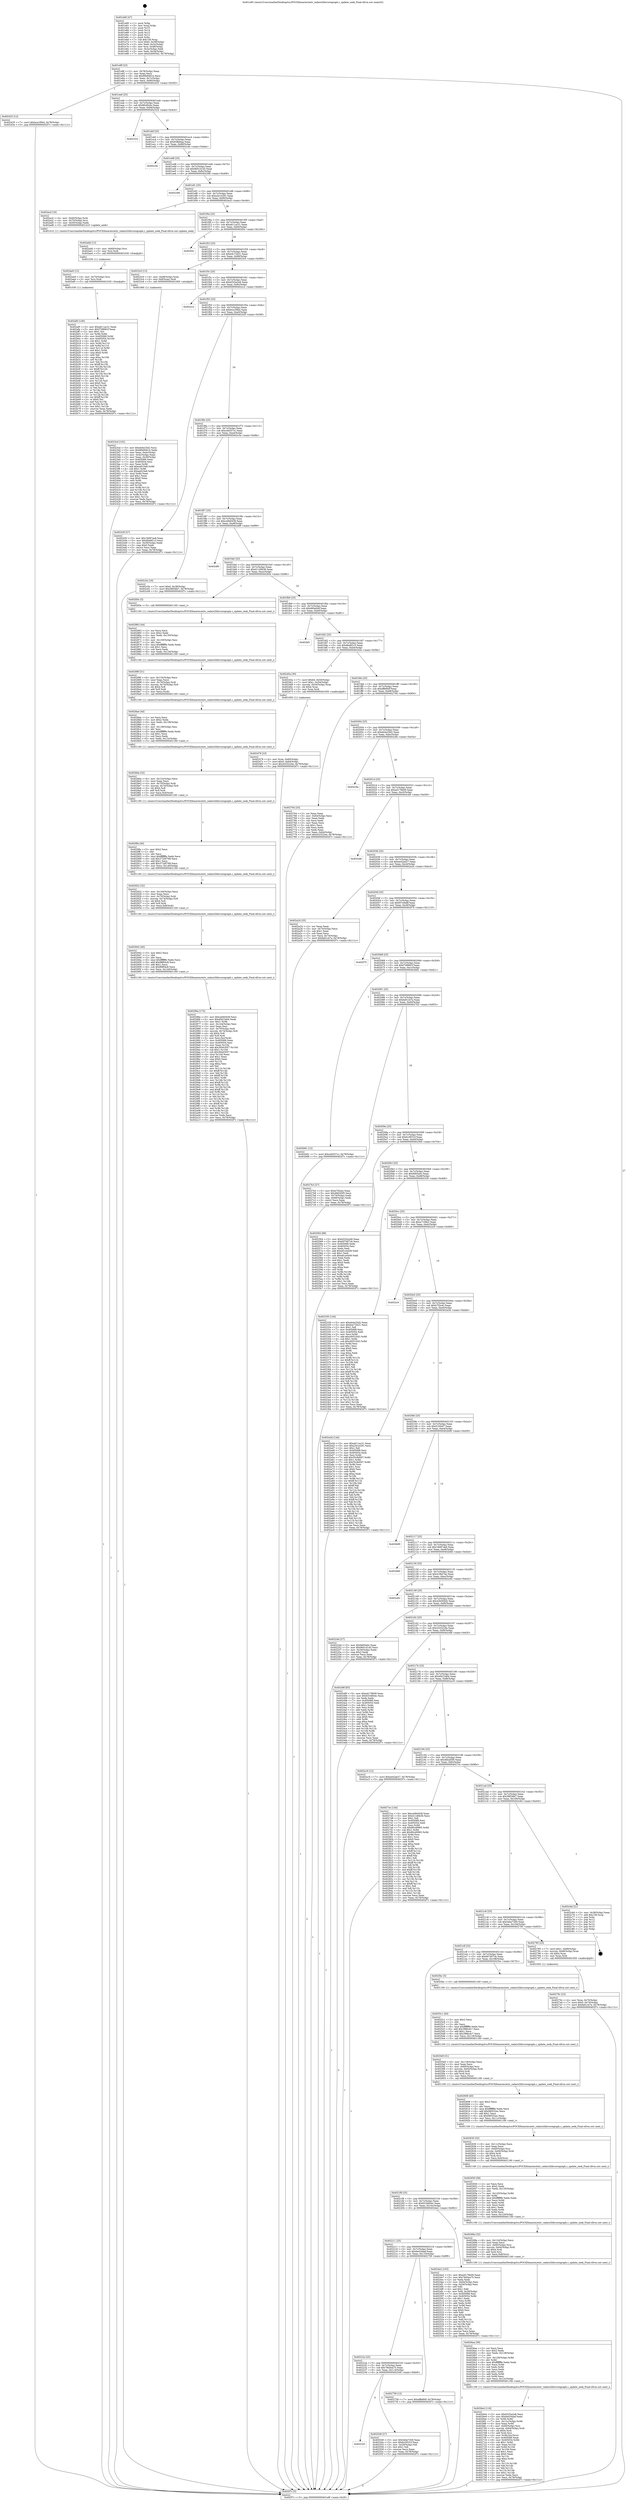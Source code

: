 digraph "0x401e60" {
  label = "0x401e60 (/mnt/c/Users/mathe/Desktop/tcc/POCII/binaries/extr_radare2librcoregraph.c_update_seek_Final-ollvm.out::main(0))"
  labelloc = "t"
  node[shape=record]

  Entry [label="",width=0.3,height=0.3,shape=circle,fillcolor=black,style=filled]
  "0x401e8f" [label="{
     0x401e8f [23]\l
     | [instrs]\l
     &nbsp;&nbsp;0x401e8f \<+3\>: mov -0x78(%rbp),%eax\l
     &nbsp;&nbsp;0x401e92 \<+2\>: mov %eax,%ecx\l
     &nbsp;&nbsp;0x401e94 \<+6\>: sub $0x89e94914,%ecx\l
     &nbsp;&nbsp;0x401e9a \<+3\>: mov %eax,-0x7c(%rbp)\l
     &nbsp;&nbsp;0x401e9d \<+3\>: mov %ecx,-0x80(%rbp)\l
     &nbsp;&nbsp;0x401ea0 \<+6\>: je 0000000000402433 \<main+0x5d3\>\l
  }"]
  "0x402433" [label="{
     0x402433 [12]\l
     | [instrs]\l
     &nbsp;&nbsp;0x402433 \<+7\>: movl $0xbca1f0b4,-0x78(%rbp)\l
     &nbsp;&nbsp;0x40243a \<+5\>: jmp 0000000000402f7c \<main+0x111c\>\l
  }"]
  "0x401ea6" [label="{
     0x401ea6 [25]\l
     | [instrs]\l
     &nbsp;&nbsp;0x401ea6 \<+5\>: jmp 0000000000401eab \<main+0x4b\>\l
     &nbsp;&nbsp;0x401eab \<+3\>: mov -0x7c(%rbp),%eax\l
     &nbsp;&nbsp;0x401eae \<+5\>: sub $0x8fcd0cbc,%eax\l
     &nbsp;&nbsp;0x401eb3 \<+6\>: mov %eax,-0x84(%rbp)\l
     &nbsp;&nbsp;0x401eb9 \<+6\>: je 0000000000402324 \<main+0x4c4\>\l
  }"]
  Exit [label="",width=0.3,height=0.3,shape=circle,fillcolor=black,style=filled,peripheries=2]
  "0x402324" [label="{
     0x402324\l
  }", style=dashed]
  "0x401ebf" [label="{
     0x401ebf [25]\l
     | [instrs]\l
     &nbsp;&nbsp;0x401ebf \<+5\>: jmp 0000000000401ec4 \<main+0x64\>\l
     &nbsp;&nbsp;0x401ec4 \<+3\>: mov -0x7c(%rbp),%eax\l
     &nbsp;&nbsp;0x401ec7 \<+5\>: sub $0x93fbfeaa,%eax\l
     &nbsp;&nbsp;0x401ecc \<+6\>: mov %eax,-0x88(%rbp)\l
     &nbsp;&nbsp;0x401ed2 \<+6\>: je 0000000000402c4e \<main+0xdee\>\l
  }"]
  "0x402af5" [label="{
     0x402af5 [140]\l
     | [instrs]\l
     &nbsp;&nbsp;0x402af5 \<+5\>: mov $0xa611ac31,%edx\l
     &nbsp;&nbsp;0x402afa \<+5\>: mov $0xf7d9681f,%eax\l
     &nbsp;&nbsp;0x402aff \<+2\>: mov $0x1,%cl\l
     &nbsp;&nbsp;0x402b01 \<+3\>: xor %r8d,%r8d\l
     &nbsp;&nbsp;0x402b04 \<+8\>: mov 0x405068,%r9d\l
     &nbsp;&nbsp;0x402b0c \<+8\>: mov 0x405054,%r10d\l
     &nbsp;&nbsp;0x402b14 \<+4\>: sub $0x1,%r8d\l
     &nbsp;&nbsp;0x402b18 \<+3\>: mov %r9d,%r11d\l
     &nbsp;&nbsp;0x402b1b \<+3\>: add %r8d,%r11d\l
     &nbsp;&nbsp;0x402b1e \<+4\>: imul %r11d,%r9d\l
     &nbsp;&nbsp;0x402b22 \<+4\>: and $0x1,%r9d\l
     &nbsp;&nbsp;0x402b26 \<+4\>: cmp $0x0,%r9d\l
     &nbsp;&nbsp;0x402b2a \<+3\>: sete %bl\l
     &nbsp;&nbsp;0x402b2d \<+4\>: cmp $0xa,%r10d\l
     &nbsp;&nbsp;0x402b31 \<+4\>: setl %r14b\l
     &nbsp;&nbsp;0x402b35 \<+3\>: mov %bl,%r15b\l
     &nbsp;&nbsp;0x402b38 \<+4\>: xor $0xff,%r15b\l
     &nbsp;&nbsp;0x402b3c \<+3\>: mov %r14b,%r12b\l
     &nbsp;&nbsp;0x402b3f \<+4\>: xor $0xff,%r12b\l
     &nbsp;&nbsp;0x402b43 \<+3\>: xor $0x0,%cl\l
     &nbsp;&nbsp;0x402b46 \<+3\>: mov %r15b,%r13b\l
     &nbsp;&nbsp;0x402b49 \<+4\>: and $0x0,%r13b\l
     &nbsp;&nbsp;0x402b4d \<+2\>: and %cl,%bl\l
     &nbsp;&nbsp;0x402b4f \<+3\>: mov %r12b,%sil\l
     &nbsp;&nbsp;0x402b52 \<+4\>: and $0x0,%sil\l
     &nbsp;&nbsp;0x402b56 \<+3\>: and %cl,%r14b\l
     &nbsp;&nbsp;0x402b59 \<+3\>: or %bl,%r13b\l
     &nbsp;&nbsp;0x402b5c \<+3\>: or %r14b,%sil\l
     &nbsp;&nbsp;0x402b5f \<+3\>: xor %sil,%r13b\l
     &nbsp;&nbsp;0x402b62 \<+3\>: or %r12b,%r15b\l
     &nbsp;&nbsp;0x402b65 \<+4\>: xor $0xff,%r15b\l
     &nbsp;&nbsp;0x402b69 \<+3\>: or $0x0,%cl\l
     &nbsp;&nbsp;0x402b6c \<+3\>: and %cl,%r15b\l
     &nbsp;&nbsp;0x402b6f \<+3\>: or %r15b,%r13b\l
     &nbsp;&nbsp;0x402b72 \<+4\>: test $0x1,%r13b\l
     &nbsp;&nbsp;0x402b76 \<+3\>: cmovne %eax,%edx\l
     &nbsp;&nbsp;0x402b79 \<+3\>: mov %edx,-0x78(%rbp)\l
     &nbsp;&nbsp;0x402b7c \<+5\>: jmp 0000000000402f7c \<main+0x111c\>\l
  }"]
  "0x402c4e" [label="{
     0x402c4e\l
  }", style=dashed]
  "0x401ed8" [label="{
     0x401ed8 [25]\l
     | [instrs]\l
     &nbsp;&nbsp;0x401ed8 \<+5\>: jmp 0000000000401edd \<main+0x7d\>\l
     &nbsp;&nbsp;0x401edd \<+3\>: mov -0x7c(%rbp),%eax\l
     &nbsp;&nbsp;0x401ee0 \<+5\>: sub $0x9b01d145,%eax\l
     &nbsp;&nbsp;0x401ee5 \<+6\>: mov %eax,-0x8c(%rbp)\l
     &nbsp;&nbsp;0x401eeb \<+6\>: je 0000000000402268 \<main+0x408\>\l
  }"]
  "0x402ae9" [label="{
     0x402ae9 [12]\l
     | [instrs]\l
     &nbsp;&nbsp;0x402ae9 \<+4\>: mov -0x70(%rbp),%rsi\l
     &nbsp;&nbsp;0x402aed \<+3\>: mov %rsi,%rdi\l
     &nbsp;&nbsp;0x402af0 \<+5\>: call 0000000000401030 \<free@plt\>\l
     | [calls]\l
     &nbsp;&nbsp;0x401030 \{1\} (unknown)\l
  }"]
  "0x402268" [label="{
     0x402268\l
  }", style=dashed]
  "0x401ef1" [label="{
     0x401ef1 [25]\l
     | [instrs]\l
     &nbsp;&nbsp;0x401ef1 \<+5\>: jmp 0000000000401ef6 \<main+0x96\>\l
     &nbsp;&nbsp;0x401ef6 \<+3\>: mov -0x7c(%rbp),%eax\l
     &nbsp;&nbsp;0x401ef9 \<+5\>: sub $0xa3e1e291,%eax\l
     &nbsp;&nbsp;0x401efe \<+6\>: mov %eax,-0x90(%rbp)\l
     &nbsp;&nbsp;0x401f04 \<+6\>: je 0000000000402acd \<main+0xc6d\>\l
  }"]
  "0x402add" [label="{
     0x402add [12]\l
     | [instrs]\l
     &nbsp;&nbsp;0x402add \<+4\>: mov -0x60(%rbp),%rsi\l
     &nbsp;&nbsp;0x402ae1 \<+3\>: mov %rsi,%rdi\l
     &nbsp;&nbsp;0x402ae4 \<+5\>: call 0000000000401030 \<free@plt\>\l
     | [calls]\l
     &nbsp;&nbsp;0x401030 \{1\} (unknown)\l
  }"]
  "0x402acd" [label="{
     0x402acd [16]\l
     | [instrs]\l
     &nbsp;&nbsp;0x402acd \<+4\>: mov -0x60(%rbp),%rdi\l
     &nbsp;&nbsp;0x402ad1 \<+4\>: mov -0x70(%rbp),%rsi\l
     &nbsp;&nbsp;0x402ad5 \<+3\>: mov -0x50(%rbp),%edx\l
     &nbsp;&nbsp;0x402ad8 \<+5\>: call 0000000000401410 \<update_seek\>\l
     | [calls]\l
     &nbsp;&nbsp;0x401410 \{1\} (/mnt/c/Users/mathe/Desktop/tcc/POCII/binaries/extr_radare2librcoregraph.c_update_seek_Final-ollvm.out::update_seek)\l
  }"]
  "0x401f0a" [label="{
     0x401f0a [25]\l
     | [instrs]\l
     &nbsp;&nbsp;0x401f0a \<+5\>: jmp 0000000000401f0f \<main+0xaf\>\l
     &nbsp;&nbsp;0x401f0f \<+3\>: mov -0x7c(%rbp),%eax\l
     &nbsp;&nbsp;0x401f12 \<+5\>: sub $0xa611ac31,%eax\l
     &nbsp;&nbsp;0x401f17 \<+6\>: mov %eax,-0x94(%rbp)\l
     &nbsp;&nbsp;0x401f1d \<+6\>: je 0000000000402f3c \<main+0x10dc\>\l
  }"]
  "0x40296a" [label="{
     0x40296a [174]\l
     | [instrs]\l
     &nbsp;&nbsp;0x40296a \<+5\>: mov $0xce0b0438,%ecx\l
     &nbsp;&nbsp;0x40296f \<+5\>: mov $0x4f423464,%edx\l
     &nbsp;&nbsp;0x402974 \<+3\>: mov $0x1,%r9b\l
     &nbsp;&nbsp;0x402977 \<+6\>: mov -0x144(%rbp),%esi\l
     &nbsp;&nbsp;0x40297d \<+3\>: imul %eax,%esi\l
     &nbsp;&nbsp;0x402980 \<+4\>: mov -0x70(%rbp),%rdi\l
     &nbsp;&nbsp;0x402984 \<+4\>: movslq -0x74(%rbp),%r8\l
     &nbsp;&nbsp;0x402988 \<+4\>: shl $0x4,%r8\l
     &nbsp;&nbsp;0x40298c \<+3\>: add %r8,%rdi\l
     &nbsp;&nbsp;0x40298f \<+3\>: mov %esi,0xc(%rdi)\l
     &nbsp;&nbsp;0x402992 \<+7\>: mov 0x405068,%eax\l
     &nbsp;&nbsp;0x402999 \<+7\>: mov 0x405054,%esi\l
     &nbsp;&nbsp;0x4029a0 \<+3\>: mov %eax,%r10d\l
     &nbsp;&nbsp;0x4029a3 \<+7\>: add $0x36443057,%r10d\l
     &nbsp;&nbsp;0x4029aa \<+4\>: sub $0x1,%r10d\l
     &nbsp;&nbsp;0x4029ae \<+7\>: sub $0x36443057,%r10d\l
     &nbsp;&nbsp;0x4029b5 \<+4\>: imul %r10d,%eax\l
     &nbsp;&nbsp;0x4029b9 \<+3\>: and $0x1,%eax\l
     &nbsp;&nbsp;0x4029bc \<+3\>: cmp $0x0,%eax\l
     &nbsp;&nbsp;0x4029bf \<+4\>: sete %r11b\l
     &nbsp;&nbsp;0x4029c3 \<+3\>: cmp $0xa,%esi\l
     &nbsp;&nbsp;0x4029c6 \<+3\>: setl %bl\l
     &nbsp;&nbsp;0x4029c9 \<+3\>: mov %r11b,%r14b\l
     &nbsp;&nbsp;0x4029cc \<+4\>: xor $0xff,%r14b\l
     &nbsp;&nbsp;0x4029d0 \<+3\>: mov %bl,%r15b\l
     &nbsp;&nbsp;0x4029d3 \<+4\>: xor $0xff,%r15b\l
     &nbsp;&nbsp;0x4029d7 \<+4\>: xor $0x1,%r9b\l
     &nbsp;&nbsp;0x4029db \<+3\>: mov %r14b,%r12b\l
     &nbsp;&nbsp;0x4029de \<+4\>: and $0xff,%r12b\l
     &nbsp;&nbsp;0x4029e2 \<+3\>: and %r9b,%r11b\l
     &nbsp;&nbsp;0x4029e5 \<+3\>: mov %r15b,%r13b\l
     &nbsp;&nbsp;0x4029e8 \<+4\>: and $0xff,%r13b\l
     &nbsp;&nbsp;0x4029ec \<+3\>: and %r9b,%bl\l
     &nbsp;&nbsp;0x4029ef \<+3\>: or %r11b,%r12b\l
     &nbsp;&nbsp;0x4029f2 \<+3\>: or %bl,%r13b\l
     &nbsp;&nbsp;0x4029f5 \<+3\>: xor %r13b,%r12b\l
     &nbsp;&nbsp;0x4029f8 \<+3\>: or %r15b,%r14b\l
     &nbsp;&nbsp;0x4029fb \<+4\>: xor $0xff,%r14b\l
     &nbsp;&nbsp;0x4029ff \<+4\>: or $0x1,%r9b\l
     &nbsp;&nbsp;0x402a03 \<+3\>: and %r9b,%r14b\l
     &nbsp;&nbsp;0x402a06 \<+3\>: or %r14b,%r12b\l
     &nbsp;&nbsp;0x402a09 \<+4\>: test $0x1,%r12b\l
     &nbsp;&nbsp;0x402a0d \<+3\>: cmovne %edx,%ecx\l
     &nbsp;&nbsp;0x402a10 \<+3\>: mov %ecx,-0x78(%rbp)\l
     &nbsp;&nbsp;0x402a13 \<+5\>: jmp 0000000000402f7c \<main+0x111c\>\l
  }"]
  "0x402f3c" [label="{
     0x402f3c\l
  }", style=dashed]
  "0x401f23" [label="{
     0x401f23 [25]\l
     | [instrs]\l
     &nbsp;&nbsp;0x401f23 \<+5\>: jmp 0000000000401f28 \<main+0xc8\>\l
     &nbsp;&nbsp;0x401f28 \<+3\>: mov -0x7c(%rbp),%eax\l
     &nbsp;&nbsp;0x401f2b \<+5\>: sub $0xb4c72631,%eax\l
     &nbsp;&nbsp;0x401f30 \<+6\>: mov %eax,-0x98(%rbp)\l
     &nbsp;&nbsp;0x401f36 \<+6\>: je 00000000004023c0 \<main+0x560\>\l
  }"]
  "0x402942" [label="{
     0x402942 [40]\l
     | [instrs]\l
     &nbsp;&nbsp;0x402942 \<+5\>: mov $0x2,%ecx\l
     &nbsp;&nbsp;0x402947 \<+1\>: cltd\l
     &nbsp;&nbsp;0x402948 \<+2\>: idiv %ecx\l
     &nbsp;&nbsp;0x40294a \<+6\>: imul $0xfffffffe,%edx,%ecx\l
     &nbsp;&nbsp;0x402950 \<+6\>: add $0x88f04c8,%ecx\l
     &nbsp;&nbsp;0x402956 \<+3\>: add $0x1,%ecx\l
     &nbsp;&nbsp;0x402959 \<+6\>: sub $0x88f04c8,%ecx\l
     &nbsp;&nbsp;0x40295f \<+6\>: mov %ecx,-0x144(%rbp)\l
     &nbsp;&nbsp;0x402965 \<+5\>: call 0000000000401160 \<next_i\>\l
     | [calls]\l
     &nbsp;&nbsp;0x401160 \{1\} (/mnt/c/Users/mathe/Desktop/tcc/POCII/binaries/extr_radare2librcoregraph.c_update_seek_Final-ollvm.out::next_i)\l
  }"]
  "0x4023c0" [label="{
     0x4023c0 [13]\l
     | [instrs]\l
     &nbsp;&nbsp;0x4023c0 \<+4\>: mov -0x48(%rbp),%rax\l
     &nbsp;&nbsp;0x4023c4 \<+4\>: mov 0x8(%rax),%rdi\l
     &nbsp;&nbsp;0x4023c8 \<+5\>: call 0000000000401060 \<atoi@plt\>\l
     | [calls]\l
     &nbsp;&nbsp;0x401060 \{1\} (unknown)\l
  }"]
  "0x401f3c" [label="{
     0x401f3c [25]\l
     | [instrs]\l
     &nbsp;&nbsp;0x401f3c \<+5\>: jmp 0000000000401f41 \<main+0xe1\>\l
     &nbsp;&nbsp;0x401f41 \<+3\>: mov -0x7c(%rbp),%eax\l
     &nbsp;&nbsp;0x401f44 \<+5\>: sub $0xb525a2e8,%eax\l
     &nbsp;&nbsp;0x401f49 \<+6\>: mov %eax,-0x9c(%rbp)\l
     &nbsp;&nbsp;0x401f4f \<+6\>: je 0000000000402cc2 \<main+0xe62\>\l
  }"]
  "0x402922" [label="{
     0x402922 [32]\l
     | [instrs]\l
     &nbsp;&nbsp;0x402922 \<+6\>: mov -0x140(%rbp),%ecx\l
     &nbsp;&nbsp;0x402928 \<+3\>: imul %eax,%ecx\l
     &nbsp;&nbsp;0x40292b \<+4\>: mov -0x70(%rbp),%rdi\l
     &nbsp;&nbsp;0x40292f \<+4\>: movslq -0x74(%rbp),%r8\l
     &nbsp;&nbsp;0x402933 \<+4\>: shl $0x4,%r8\l
     &nbsp;&nbsp;0x402937 \<+3\>: add %r8,%rdi\l
     &nbsp;&nbsp;0x40293a \<+3\>: mov %ecx,0x8(%rdi)\l
     &nbsp;&nbsp;0x40293d \<+5\>: call 0000000000401160 \<next_i\>\l
     | [calls]\l
     &nbsp;&nbsp;0x401160 \{1\} (/mnt/c/Users/mathe/Desktop/tcc/POCII/binaries/extr_radare2librcoregraph.c_update_seek_Final-ollvm.out::next_i)\l
  }"]
  "0x402cc2" [label="{
     0x402cc2\l
  }", style=dashed]
  "0x401f55" [label="{
     0x401f55 [25]\l
     | [instrs]\l
     &nbsp;&nbsp;0x401f55 \<+5\>: jmp 0000000000401f5a \<main+0xfa\>\l
     &nbsp;&nbsp;0x401f5a \<+3\>: mov -0x7c(%rbp),%eax\l
     &nbsp;&nbsp;0x401f5d \<+5\>: sub $0xbca1f0b4,%eax\l
     &nbsp;&nbsp;0x401f62 \<+6\>: mov %eax,-0xa0(%rbp)\l
     &nbsp;&nbsp;0x401f68 \<+6\>: je 000000000040243f \<main+0x5df\>\l
  }"]
  "0x4028fa" [label="{
     0x4028fa [40]\l
     | [instrs]\l
     &nbsp;&nbsp;0x4028fa \<+5\>: mov $0x2,%ecx\l
     &nbsp;&nbsp;0x4028ff \<+1\>: cltd\l
     &nbsp;&nbsp;0x402900 \<+2\>: idiv %ecx\l
     &nbsp;&nbsp;0x402902 \<+6\>: imul $0xfffffffe,%edx,%ecx\l
     &nbsp;&nbsp;0x402908 \<+6\>: sub $0x372d0768,%ecx\l
     &nbsp;&nbsp;0x40290e \<+3\>: add $0x1,%ecx\l
     &nbsp;&nbsp;0x402911 \<+6\>: add $0x372d0768,%ecx\l
     &nbsp;&nbsp;0x402917 \<+6\>: mov %ecx,-0x140(%rbp)\l
     &nbsp;&nbsp;0x40291d \<+5\>: call 0000000000401160 \<next_i\>\l
     | [calls]\l
     &nbsp;&nbsp;0x401160 \{1\} (/mnt/c/Users/mathe/Desktop/tcc/POCII/binaries/extr_radare2librcoregraph.c_update_seek_Final-ollvm.out::next_i)\l
  }"]
  "0x40243f" [label="{
     0x40243f [27]\l
     | [instrs]\l
     &nbsp;&nbsp;0x40243f \<+5\>: mov $0x19d97ae8,%eax\l
     &nbsp;&nbsp;0x402444 \<+5\>: mov $0xdbe8f1c3,%ecx\l
     &nbsp;&nbsp;0x402449 \<+3\>: mov -0x30(%rbp),%edx\l
     &nbsp;&nbsp;0x40244c \<+3\>: cmp $0x0,%edx\l
     &nbsp;&nbsp;0x40244f \<+3\>: cmove %ecx,%eax\l
     &nbsp;&nbsp;0x402452 \<+3\>: mov %eax,-0x78(%rbp)\l
     &nbsp;&nbsp;0x402455 \<+5\>: jmp 0000000000402f7c \<main+0x111c\>\l
  }"]
  "0x401f6e" [label="{
     0x401f6e [25]\l
     | [instrs]\l
     &nbsp;&nbsp;0x401f6e \<+5\>: jmp 0000000000401f73 \<main+0x113\>\l
     &nbsp;&nbsp;0x401f73 \<+3\>: mov -0x7c(%rbp),%eax\l
     &nbsp;&nbsp;0x401f76 \<+5\>: sub $0xcd4557cc,%eax\l
     &nbsp;&nbsp;0x401f7b \<+6\>: mov %eax,-0xa4(%rbp)\l
     &nbsp;&nbsp;0x401f81 \<+6\>: je 0000000000402c5a \<main+0xdfa\>\l
  }"]
  "0x4028da" [label="{
     0x4028da [32]\l
     | [instrs]\l
     &nbsp;&nbsp;0x4028da \<+6\>: mov -0x13c(%rbp),%ecx\l
     &nbsp;&nbsp;0x4028e0 \<+3\>: imul %eax,%ecx\l
     &nbsp;&nbsp;0x4028e3 \<+4\>: mov -0x70(%rbp),%rdi\l
     &nbsp;&nbsp;0x4028e7 \<+4\>: movslq -0x74(%rbp),%r8\l
     &nbsp;&nbsp;0x4028eb \<+4\>: shl $0x4,%r8\l
     &nbsp;&nbsp;0x4028ef \<+3\>: add %r8,%rdi\l
     &nbsp;&nbsp;0x4028f2 \<+3\>: mov %ecx,0x4(%rdi)\l
     &nbsp;&nbsp;0x4028f5 \<+5\>: call 0000000000401160 \<next_i\>\l
     | [calls]\l
     &nbsp;&nbsp;0x401160 \{1\} (/mnt/c/Users/mathe/Desktop/tcc/POCII/binaries/extr_radare2librcoregraph.c_update_seek_Final-ollvm.out::next_i)\l
  }"]
  "0x402c5a" [label="{
     0x402c5a [19]\l
     | [instrs]\l
     &nbsp;&nbsp;0x402c5a \<+7\>: movl $0x0,-0x38(%rbp)\l
     &nbsp;&nbsp;0x402c61 \<+7\>: movl $0x58f34fe7,-0x78(%rbp)\l
     &nbsp;&nbsp;0x402c68 \<+5\>: jmp 0000000000402f7c \<main+0x111c\>\l
  }"]
  "0x401f87" [label="{
     0x401f87 [25]\l
     | [instrs]\l
     &nbsp;&nbsp;0x401f87 \<+5\>: jmp 0000000000401f8c \<main+0x12c\>\l
     &nbsp;&nbsp;0x401f8c \<+3\>: mov -0x7c(%rbp),%eax\l
     &nbsp;&nbsp;0x401f8f \<+5\>: sub $0xce0b0438,%eax\l
     &nbsp;&nbsp;0x401f94 \<+6\>: mov %eax,-0xa8(%rbp)\l
     &nbsp;&nbsp;0x401f9a \<+6\>: je 0000000000402df9 \<main+0xf99\>\l
  }"]
  "0x4028ae" [label="{
     0x4028ae [44]\l
     | [instrs]\l
     &nbsp;&nbsp;0x4028ae \<+2\>: xor %ecx,%ecx\l
     &nbsp;&nbsp;0x4028b0 \<+5\>: mov $0x2,%edx\l
     &nbsp;&nbsp;0x4028b5 \<+6\>: mov %edx,-0x138(%rbp)\l
     &nbsp;&nbsp;0x4028bb \<+1\>: cltd\l
     &nbsp;&nbsp;0x4028bc \<+6\>: mov -0x138(%rbp),%esi\l
     &nbsp;&nbsp;0x4028c2 \<+2\>: idiv %esi\l
     &nbsp;&nbsp;0x4028c4 \<+6\>: imul $0xfffffffe,%edx,%edx\l
     &nbsp;&nbsp;0x4028ca \<+3\>: sub $0x1,%ecx\l
     &nbsp;&nbsp;0x4028cd \<+2\>: sub %ecx,%edx\l
     &nbsp;&nbsp;0x4028cf \<+6\>: mov %edx,-0x13c(%rbp)\l
     &nbsp;&nbsp;0x4028d5 \<+5\>: call 0000000000401160 \<next_i\>\l
     | [calls]\l
     &nbsp;&nbsp;0x401160 \{1\} (/mnt/c/Users/mathe/Desktop/tcc/POCII/binaries/extr_radare2librcoregraph.c_update_seek_Final-ollvm.out::next_i)\l
  }"]
  "0x402df9" [label="{
     0x402df9\l
  }", style=dashed]
  "0x401fa0" [label="{
     0x401fa0 [25]\l
     | [instrs]\l
     &nbsp;&nbsp;0x401fa0 \<+5\>: jmp 0000000000401fa5 \<main+0x145\>\l
     &nbsp;&nbsp;0x401fa5 \<+3\>: mov -0x7c(%rbp),%eax\l
     &nbsp;&nbsp;0x401fa8 \<+5\>: sub $0xd11d0b36,%eax\l
     &nbsp;&nbsp;0x401fad \<+6\>: mov %eax,-0xac(%rbp)\l
     &nbsp;&nbsp;0x401fb3 \<+6\>: je 000000000040285e \<main+0x9fe\>\l
  }"]
  "0x40288f" [label="{
     0x40288f [31]\l
     | [instrs]\l
     &nbsp;&nbsp;0x40288f \<+6\>: mov -0x134(%rbp),%ecx\l
     &nbsp;&nbsp;0x402895 \<+3\>: imul %eax,%ecx\l
     &nbsp;&nbsp;0x402898 \<+4\>: mov -0x70(%rbp),%rdi\l
     &nbsp;&nbsp;0x40289c \<+4\>: movslq -0x74(%rbp),%r8\l
     &nbsp;&nbsp;0x4028a0 \<+4\>: shl $0x4,%r8\l
     &nbsp;&nbsp;0x4028a4 \<+3\>: add %r8,%rdi\l
     &nbsp;&nbsp;0x4028a7 \<+2\>: mov %ecx,(%rdi)\l
     &nbsp;&nbsp;0x4028a9 \<+5\>: call 0000000000401160 \<next_i\>\l
     | [calls]\l
     &nbsp;&nbsp;0x401160 \{1\} (/mnt/c/Users/mathe/Desktop/tcc/POCII/binaries/extr_radare2librcoregraph.c_update_seek_Final-ollvm.out::next_i)\l
  }"]
  "0x40285e" [label="{
     0x40285e [5]\l
     | [instrs]\l
     &nbsp;&nbsp;0x40285e \<+5\>: call 0000000000401160 \<next_i\>\l
     | [calls]\l
     &nbsp;&nbsp;0x401160 \{1\} (/mnt/c/Users/mathe/Desktop/tcc/POCII/binaries/extr_radare2librcoregraph.c_update_seek_Final-ollvm.out::next_i)\l
  }"]
  "0x401fb9" [label="{
     0x401fb9 [25]\l
     | [instrs]\l
     &nbsp;&nbsp;0x401fb9 \<+5\>: jmp 0000000000401fbe \<main+0x15e\>\l
     &nbsp;&nbsp;0x401fbe \<+3\>: mov -0x7c(%rbp),%eax\l
     &nbsp;&nbsp;0x401fc1 \<+5\>: sub $0xd60efcbf,%eax\l
     &nbsp;&nbsp;0x401fc6 \<+6\>: mov %eax,-0xb0(%rbp)\l
     &nbsp;&nbsp;0x401fcc \<+6\>: je 0000000000402bf1 \<main+0xd91\>\l
  }"]
  "0x402863" [label="{
     0x402863 [44]\l
     | [instrs]\l
     &nbsp;&nbsp;0x402863 \<+2\>: xor %ecx,%ecx\l
     &nbsp;&nbsp;0x402865 \<+5\>: mov $0x2,%edx\l
     &nbsp;&nbsp;0x40286a \<+6\>: mov %edx,-0x130(%rbp)\l
     &nbsp;&nbsp;0x402870 \<+1\>: cltd\l
     &nbsp;&nbsp;0x402871 \<+6\>: mov -0x130(%rbp),%esi\l
     &nbsp;&nbsp;0x402877 \<+2\>: idiv %esi\l
     &nbsp;&nbsp;0x402879 \<+6\>: imul $0xfffffffe,%edx,%edx\l
     &nbsp;&nbsp;0x40287f \<+3\>: sub $0x1,%ecx\l
     &nbsp;&nbsp;0x402882 \<+2\>: sub %ecx,%edx\l
     &nbsp;&nbsp;0x402884 \<+6\>: mov %edx,-0x134(%rbp)\l
     &nbsp;&nbsp;0x40288a \<+5\>: call 0000000000401160 \<next_i\>\l
     | [calls]\l
     &nbsp;&nbsp;0x401160 \{1\} (/mnt/c/Users/mathe/Desktop/tcc/POCII/binaries/extr_radare2librcoregraph.c_update_seek_Final-ollvm.out::next_i)\l
  }"]
  "0x402bf1" [label="{
     0x402bf1\l
  }", style=dashed]
  "0x401fd2" [label="{
     0x401fd2 [25]\l
     | [instrs]\l
     &nbsp;&nbsp;0x401fd2 \<+5\>: jmp 0000000000401fd7 \<main+0x177\>\l
     &nbsp;&nbsp;0x401fd7 \<+3\>: mov -0x7c(%rbp),%eax\l
     &nbsp;&nbsp;0x401fda \<+5\>: sub $0xdbe8f1c3,%eax\l
     &nbsp;&nbsp;0x401fdf \<+6\>: mov %eax,-0xb4(%rbp)\l
     &nbsp;&nbsp;0x401fe5 \<+6\>: je 000000000040245a \<main+0x5fa\>\l
  }"]
  "0x40279c" [label="{
     0x40279c [23]\l
     | [instrs]\l
     &nbsp;&nbsp;0x40279c \<+4\>: mov %rax,-0x70(%rbp)\l
     &nbsp;&nbsp;0x4027a0 \<+7\>: movl $0x0,-0x74(%rbp)\l
     &nbsp;&nbsp;0x4027a7 \<+7\>: movl $0xfa91cb7a,-0x78(%rbp)\l
     &nbsp;&nbsp;0x4027ae \<+5\>: jmp 0000000000402f7c \<main+0x111c\>\l
  }"]
  "0x40245a" [label="{
     0x40245a [30]\l
     | [instrs]\l
     &nbsp;&nbsp;0x40245a \<+7\>: movl $0x64,-0x50(%rbp)\l
     &nbsp;&nbsp;0x402461 \<+7\>: movl $0x1,-0x54(%rbp)\l
     &nbsp;&nbsp;0x402468 \<+4\>: movslq -0x54(%rbp),%rax\l
     &nbsp;&nbsp;0x40246c \<+4\>: shl $0x4,%rax\l
     &nbsp;&nbsp;0x402470 \<+3\>: mov %rax,%rdi\l
     &nbsp;&nbsp;0x402473 \<+5\>: call 0000000000401050 \<malloc@plt\>\l
     | [calls]\l
     &nbsp;&nbsp;0x401050 \{1\} (unknown)\l
  }"]
  "0x401feb" [label="{
     0x401feb [25]\l
     | [instrs]\l
     &nbsp;&nbsp;0x401feb \<+5\>: jmp 0000000000401ff0 \<main+0x190\>\l
     &nbsp;&nbsp;0x401ff0 \<+3\>: mov -0x7c(%rbp),%eax\l
     &nbsp;&nbsp;0x401ff3 \<+5\>: sub $0xdffef00f,%eax\l
     &nbsp;&nbsp;0x401ff8 \<+6\>: mov %eax,-0xb8(%rbp)\l
     &nbsp;&nbsp;0x401ffe \<+6\>: je 0000000000402764 \<main+0x904\>\l
  }"]
  "0x4026e4" [label="{
     0x4026e4 [116]\l
     | [instrs]\l
     &nbsp;&nbsp;0x4026e4 \<+5\>: mov $0xb525a2e8,%ecx\l
     &nbsp;&nbsp;0x4026e9 \<+5\>: mov $0x6e434daf,%edx\l
     &nbsp;&nbsp;0x4026ee \<+3\>: xor %r8d,%r8d\l
     &nbsp;&nbsp;0x4026f1 \<+7\>: mov -0x12c(%rbp),%r9d\l
     &nbsp;&nbsp;0x4026f8 \<+4\>: imul %eax,%r9d\l
     &nbsp;&nbsp;0x4026fc \<+4\>: mov -0x60(%rbp),%rsi\l
     &nbsp;&nbsp;0x402700 \<+4\>: movslq -0x64(%rbp),%rdi\l
     &nbsp;&nbsp;0x402704 \<+4\>: shl $0x4,%rdi\l
     &nbsp;&nbsp;0x402708 \<+3\>: add %rdi,%rsi\l
     &nbsp;&nbsp;0x40270b \<+4\>: mov %r9d,0xc(%rsi)\l
     &nbsp;&nbsp;0x40270f \<+7\>: mov 0x405068,%eax\l
     &nbsp;&nbsp;0x402716 \<+8\>: mov 0x405054,%r9d\l
     &nbsp;&nbsp;0x40271e \<+4\>: sub $0x1,%r8d\l
     &nbsp;&nbsp;0x402722 \<+3\>: mov %eax,%r10d\l
     &nbsp;&nbsp;0x402725 \<+3\>: add %r8d,%r10d\l
     &nbsp;&nbsp;0x402728 \<+4\>: imul %r10d,%eax\l
     &nbsp;&nbsp;0x40272c \<+3\>: and $0x1,%eax\l
     &nbsp;&nbsp;0x40272f \<+3\>: cmp $0x0,%eax\l
     &nbsp;&nbsp;0x402732 \<+4\>: sete %r11b\l
     &nbsp;&nbsp;0x402736 \<+4\>: cmp $0xa,%r9d\l
     &nbsp;&nbsp;0x40273a \<+3\>: setl %bl\l
     &nbsp;&nbsp;0x40273d \<+3\>: mov %r11b,%r14b\l
     &nbsp;&nbsp;0x402740 \<+3\>: and %bl,%r14b\l
     &nbsp;&nbsp;0x402743 \<+3\>: xor %bl,%r11b\l
     &nbsp;&nbsp;0x402746 \<+3\>: or %r11b,%r14b\l
     &nbsp;&nbsp;0x402749 \<+4\>: test $0x1,%r14b\l
     &nbsp;&nbsp;0x40274d \<+3\>: cmovne %edx,%ecx\l
     &nbsp;&nbsp;0x402750 \<+3\>: mov %ecx,-0x78(%rbp)\l
     &nbsp;&nbsp;0x402753 \<+5\>: jmp 0000000000402f7c \<main+0x111c\>\l
  }"]
  "0x402764" [label="{
     0x402764 [33]\l
     | [instrs]\l
     &nbsp;&nbsp;0x402764 \<+2\>: xor %eax,%eax\l
     &nbsp;&nbsp;0x402766 \<+3\>: mov -0x64(%rbp),%ecx\l
     &nbsp;&nbsp;0x402769 \<+2\>: mov %eax,%edx\l
     &nbsp;&nbsp;0x40276b \<+2\>: sub %ecx,%edx\l
     &nbsp;&nbsp;0x40276d \<+2\>: mov %eax,%ecx\l
     &nbsp;&nbsp;0x40276f \<+3\>: sub $0x1,%ecx\l
     &nbsp;&nbsp;0x402772 \<+2\>: add %ecx,%edx\l
     &nbsp;&nbsp;0x402774 \<+2\>: sub %edx,%eax\l
     &nbsp;&nbsp;0x402776 \<+3\>: mov %eax,-0x64(%rbp)\l
     &nbsp;&nbsp;0x402779 \<+7\>: movl $0x4325224e,-0x78(%rbp)\l
     &nbsp;&nbsp;0x402780 \<+5\>: jmp 0000000000402f7c \<main+0x111c\>\l
  }"]
  "0x402004" [label="{
     0x402004 [25]\l
     | [instrs]\l
     &nbsp;&nbsp;0x402004 \<+5\>: jmp 0000000000402009 \<main+0x1a9\>\l
     &nbsp;&nbsp;0x402009 \<+3\>: mov -0x7c(%rbp),%eax\l
     &nbsp;&nbsp;0x40200c \<+5\>: sub $0xeb4e25d2,%eax\l
     &nbsp;&nbsp;0x402011 \<+6\>: mov %eax,-0xbc(%rbp)\l
     &nbsp;&nbsp;0x402017 \<+6\>: je 0000000000402c9a \<main+0xe3a\>\l
  }"]
  "0x4026aa" [label="{
     0x4026aa [58]\l
     | [instrs]\l
     &nbsp;&nbsp;0x4026aa \<+2\>: xor %ecx,%ecx\l
     &nbsp;&nbsp;0x4026ac \<+5\>: mov $0x2,%edx\l
     &nbsp;&nbsp;0x4026b1 \<+6\>: mov %edx,-0x128(%rbp)\l
     &nbsp;&nbsp;0x4026b7 \<+1\>: cltd\l
     &nbsp;&nbsp;0x4026b8 \<+7\>: mov -0x128(%rbp),%r8d\l
     &nbsp;&nbsp;0x4026bf \<+3\>: idiv %r8d\l
     &nbsp;&nbsp;0x4026c2 \<+6\>: imul $0xfffffffe,%edx,%edx\l
     &nbsp;&nbsp;0x4026c8 \<+3\>: mov %ecx,%r9d\l
     &nbsp;&nbsp;0x4026cb \<+3\>: sub %edx,%r9d\l
     &nbsp;&nbsp;0x4026ce \<+2\>: mov %ecx,%edx\l
     &nbsp;&nbsp;0x4026d0 \<+3\>: sub $0x1,%edx\l
     &nbsp;&nbsp;0x4026d3 \<+3\>: add %edx,%r9d\l
     &nbsp;&nbsp;0x4026d6 \<+3\>: sub %r9d,%ecx\l
     &nbsp;&nbsp;0x4026d9 \<+6\>: mov %ecx,-0x12c(%rbp)\l
     &nbsp;&nbsp;0x4026df \<+5\>: call 0000000000401160 \<next_i\>\l
     | [calls]\l
     &nbsp;&nbsp;0x401160 \{1\} (/mnt/c/Users/mathe/Desktop/tcc/POCII/binaries/extr_radare2librcoregraph.c_update_seek_Final-ollvm.out::next_i)\l
  }"]
  "0x402c9a" [label="{
     0x402c9a\l
  }", style=dashed]
  "0x40201d" [label="{
     0x40201d [25]\l
     | [instrs]\l
     &nbsp;&nbsp;0x40201d \<+5\>: jmp 0000000000402022 \<main+0x1c2\>\l
     &nbsp;&nbsp;0x402022 \<+3\>: mov -0x7c(%rbp),%eax\l
     &nbsp;&nbsp;0x402025 \<+5\>: sub $0xed179b09,%eax\l
     &nbsp;&nbsp;0x40202a \<+6\>: mov %eax,-0xc0(%rbp)\l
     &nbsp;&nbsp;0x402030 \<+6\>: je 0000000000402cb6 \<main+0xe56\>\l
  }"]
  "0x40268a" [label="{
     0x40268a [32]\l
     | [instrs]\l
     &nbsp;&nbsp;0x40268a \<+6\>: mov -0x124(%rbp),%ecx\l
     &nbsp;&nbsp;0x402690 \<+3\>: imul %eax,%ecx\l
     &nbsp;&nbsp;0x402693 \<+4\>: mov -0x60(%rbp),%rsi\l
     &nbsp;&nbsp;0x402697 \<+4\>: movslq -0x64(%rbp),%rdi\l
     &nbsp;&nbsp;0x40269b \<+4\>: shl $0x4,%rdi\l
     &nbsp;&nbsp;0x40269f \<+3\>: add %rdi,%rsi\l
     &nbsp;&nbsp;0x4026a2 \<+3\>: mov %ecx,0x8(%rsi)\l
     &nbsp;&nbsp;0x4026a5 \<+5\>: call 0000000000401160 \<next_i\>\l
     | [calls]\l
     &nbsp;&nbsp;0x401160 \{1\} (/mnt/c/Users/mathe/Desktop/tcc/POCII/binaries/extr_radare2librcoregraph.c_update_seek_Final-ollvm.out::next_i)\l
  }"]
  "0x402cb6" [label="{
     0x402cb6\l
  }", style=dashed]
  "0x402036" [label="{
     0x402036 [25]\l
     | [instrs]\l
     &nbsp;&nbsp;0x402036 \<+5\>: jmp 000000000040203b \<main+0x1db\>\l
     &nbsp;&nbsp;0x40203b \<+3\>: mov -0x7c(%rbp),%eax\l
     &nbsp;&nbsp;0x40203e \<+5\>: sub $0xee42ab27,%eax\l
     &nbsp;&nbsp;0x402043 \<+6\>: mov %eax,-0xc4(%rbp)\l
     &nbsp;&nbsp;0x402049 \<+6\>: je 0000000000402a24 \<main+0xbc4\>\l
  }"]
  "0x402650" [label="{
     0x402650 [58]\l
     | [instrs]\l
     &nbsp;&nbsp;0x402650 \<+2\>: xor %ecx,%ecx\l
     &nbsp;&nbsp;0x402652 \<+5\>: mov $0x2,%edx\l
     &nbsp;&nbsp;0x402657 \<+6\>: mov %edx,-0x120(%rbp)\l
     &nbsp;&nbsp;0x40265d \<+1\>: cltd\l
     &nbsp;&nbsp;0x40265e \<+7\>: mov -0x120(%rbp),%r8d\l
     &nbsp;&nbsp;0x402665 \<+3\>: idiv %r8d\l
     &nbsp;&nbsp;0x402668 \<+6\>: imul $0xfffffffe,%edx,%edx\l
     &nbsp;&nbsp;0x40266e \<+3\>: mov %ecx,%r9d\l
     &nbsp;&nbsp;0x402671 \<+3\>: sub %edx,%r9d\l
     &nbsp;&nbsp;0x402674 \<+2\>: mov %ecx,%edx\l
     &nbsp;&nbsp;0x402676 \<+3\>: sub $0x1,%edx\l
     &nbsp;&nbsp;0x402679 \<+3\>: add %edx,%r9d\l
     &nbsp;&nbsp;0x40267c \<+3\>: sub %r9d,%ecx\l
     &nbsp;&nbsp;0x40267f \<+6\>: mov %ecx,-0x124(%rbp)\l
     &nbsp;&nbsp;0x402685 \<+5\>: call 0000000000401160 \<next_i\>\l
     | [calls]\l
     &nbsp;&nbsp;0x401160 \{1\} (/mnt/c/Users/mathe/Desktop/tcc/POCII/binaries/extr_radare2librcoregraph.c_update_seek_Final-ollvm.out::next_i)\l
  }"]
  "0x402a24" [label="{
     0x402a24 [25]\l
     | [instrs]\l
     &nbsp;&nbsp;0x402a24 \<+2\>: xor %eax,%eax\l
     &nbsp;&nbsp;0x402a26 \<+3\>: mov -0x74(%rbp),%ecx\l
     &nbsp;&nbsp;0x402a29 \<+3\>: sub $0x1,%eax\l
     &nbsp;&nbsp;0x402a2c \<+2\>: sub %eax,%ecx\l
     &nbsp;&nbsp;0x402a2e \<+3\>: mov %ecx,-0x74(%rbp)\l
     &nbsp;&nbsp;0x402a31 \<+7\>: movl $0xfa91cb7a,-0x78(%rbp)\l
     &nbsp;&nbsp;0x402a38 \<+5\>: jmp 0000000000402f7c \<main+0x111c\>\l
  }"]
  "0x40204f" [label="{
     0x40204f [25]\l
     | [instrs]\l
     &nbsp;&nbsp;0x40204f \<+5\>: jmp 0000000000402054 \<main+0x1f4\>\l
     &nbsp;&nbsp;0x402054 \<+3\>: mov -0x7c(%rbp),%eax\l
     &nbsp;&nbsp;0x402057 \<+5\>: sub $0xf57e9a8f,%eax\l
     &nbsp;&nbsp;0x40205c \<+6\>: mov %eax,-0xc8(%rbp)\l
     &nbsp;&nbsp;0x402062 \<+6\>: je 0000000000402f70 \<main+0x1110\>\l
  }"]
  "0x402630" [label="{
     0x402630 [32]\l
     | [instrs]\l
     &nbsp;&nbsp;0x402630 \<+6\>: mov -0x11c(%rbp),%ecx\l
     &nbsp;&nbsp;0x402636 \<+3\>: imul %eax,%ecx\l
     &nbsp;&nbsp;0x402639 \<+4\>: mov -0x60(%rbp),%rsi\l
     &nbsp;&nbsp;0x40263d \<+4\>: movslq -0x64(%rbp),%rdi\l
     &nbsp;&nbsp;0x402641 \<+4\>: shl $0x4,%rdi\l
     &nbsp;&nbsp;0x402645 \<+3\>: add %rdi,%rsi\l
     &nbsp;&nbsp;0x402648 \<+3\>: mov %ecx,0x4(%rsi)\l
     &nbsp;&nbsp;0x40264b \<+5\>: call 0000000000401160 \<next_i\>\l
     | [calls]\l
     &nbsp;&nbsp;0x401160 \{1\} (/mnt/c/Users/mathe/Desktop/tcc/POCII/binaries/extr_radare2librcoregraph.c_update_seek_Final-ollvm.out::next_i)\l
  }"]
  "0x402f70" [label="{
     0x402f70\l
  }", style=dashed]
  "0x402068" [label="{
     0x402068 [25]\l
     | [instrs]\l
     &nbsp;&nbsp;0x402068 \<+5\>: jmp 000000000040206d \<main+0x20d\>\l
     &nbsp;&nbsp;0x40206d \<+3\>: mov -0x7c(%rbp),%eax\l
     &nbsp;&nbsp;0x402070 \<+5\>: sub $0xf7d9681f,%eax\l
     &nbsp;&nbsp;0x402075 \<+6\>: mov %eax,-0xcc(%rbp)\l
     &nbsp;&nbsp;0x40207b \<+6\>: je 0000000000402b81 \<main+0xd21\>\l
  }"]
  "0x402608" [label="{
     0x402608 [40]\l
     | [instrs]\l
     &nbsp;&nbsp;0x402608 \<+5\>: mov $0x2,%ecx\l
     &nbsp;&nbsp;0x40260d \<+1\>: cltd\l
     &nbsp;&nbsp;0x40260e \<+2\>: idiv %ecx\l
     &nbsp;&nbsp;0x402610 \<+6\>: imul $0xfffffffe,%edx,%ecx\l
     &nbsp;&nbsp;0x402616 \<+6\>: add $0xf46532ec,%ecx\l
     &nbsp;&nbsp;0x40261c \<+3\>: add $0x1,%ecx\l
     &nbsp;&nbsp;0x40261f \<+6\>: sub $0xf46532ec,%ecx\l
     &nbsp;&nbsp;0x402625 \<+6\>: mov %ecx,-0x11c(%rbp)\l
     &nbsp;&nbsp;0x40262b \<+5\>: call 0000000000401160 \<next_i\>\l
     | [calls]\l
     &nbsp;&nbsp;0x401160 \{1\} (/mnt/c/Users/mathe/Desktop/tcc/POCII/binaries/extr_radare2librcoregraph.c_update_seek_Final-ollvm.out::next_i)\l
  }"]
  "0x402b81" [label="{
     0x402b81 [12]\l
     | [instrs]\l
     &nbsp;&nbsp;0x402b81 \<+7\>: movl $0xcd4557cc,-0x78(%rbp)\l
     &nbsp;&nbsp;0x402b88 \<+5\>: jmp 0000000000402f7c \<main+0x111c\>\l
  }"]
  "0x402081" [label="{
     0x402081 [25]\l
     | [instrs]\l
     &nbsp;&nbsp;0x402081 \<+5\>: jmp 0000000000402086 \<main+0x226\>\l
     &nbsp;&nbsp;0x402086 \<+3\>: mov -0x7c(%rbp),%eax\l
     &nbsp;&nbsp;0x402089 \<+5\>: sub $0xfa91cb7a,%eax\l
     &nbsp;&nbsp;0x40208e \<+6\>: mov %eax,-0xd0(%rbp)\l
     &nbsp;&nbsp;0x402094 \<+6\>: je 00000000004027b3 \<main+0x953\>\l
  }"]
  "0x4025e9" [label="{
     0x4025e9 [31]\l
     | [instrs]\l
     &nbsp;&nbsp;0x4025e9 \<+6\>: mov -0x118(%rbp),%ecx\l
     &nbsp;&nbsp;0x4025ef \<+3\>: imul %eax,%ecx\l
     &nbsp;&nbsp;0x4025f2 \<+4\>: mov -0x60(%rbp),%rsi\l
     &nbsp;&nbsp;0x4025f6 \<+4\>: movslq -0x64(%rbp),%rdi\l
     &nbsp;&nbsp;0x4025fa \<+4\>: shl $0x4,%rdi\l
     &nbsp;&nbsp;0x4025fe \<+3\>: add %rdi,%rsi\l
     &nbsp;&nbsp;0x402601 \<+2\>: mov %ecx,(%rsi)\l
     &nbsp;&nbsp;0x402603 \<+5\>: call 0000000000401160 \<next_i\>\l
     | [calls]\l
     &nbsp;&nbsp;0x401160 \{1\} (/mnt/c/Users/mathe/Desktop/tcc/POCII/binaries/extr_radare2librcoregraph.c_update_seek_Final-ollvm.out::next_i)\l
  }"]
  "0x4027b3" [label="{
     0x4027b3 [27]\l
     | [instrs]\l
     &nbsp;&nbsp;0x4027b3 \<+5\>: mov $0xb7f2e4c,%eax\l
     &nbsp;&nbsp;0x4027b8 \<+5\>: mov $0x4fd2d5f5,%ecx\l
     &nbsp;&nbsp;0x4027bd \<+3\>: mov -0x74(%rbp),%edx\l
     &nbsp;&nbsp;0x4027c0 \<+3\>: cmp -0x68(%rbp),%edx\l
     &nbsp;&nbsp;0x4027c3 \<+3\>: cmovl %ecx,%eax\l
     &nbsp;&nbsp;0x4027c6 \<+3\>: mov %eax,-0x78(%rbp)\l
     &nbsp;&nbsp;0x4027c9 \<+5\>: jmp 0000000000402f7c \<main+0x111c\>\l
  }"]
  "0x40209a" [label="{
     0x40209a [25]\l
     | [instrs]\l
     &nbsp;&nbsp;0x40209a \<+5\>: jmp 000000000040209f \<main+0x23f\>\l
     &nbsp;&nbsp;0x40209f \<+3\>: mov -0x7c(%rbp),%eax\l
     &nbsp;&nbsp;0x4020a2 \<+5\>: sub $0xfcc9531f,%eax\l
     &nbsp;&nbsp;0x4020a7 \<+6\>: mov %eax,-0xd4(%rbp)\l
     &nbsp;&nbsp;0x4020ad \<+6\>: je 0000000000402564 \<main+0x704\>\l
  }"]
  "0x4025c1" [label="{
     0x4025c1 [40]\l
     | [instrs]\l
     &nbsp;&nbsp;0x4025c1 \<+5\>: mov $0x2,%ecx\l
     &nbsp;&nbsp;0x4025c6 \<+1\>: cltd\l
     &nbsp;&nbsp;0x4025c7 \<+2\>: idiv %ecx\l
     &nbsp;&nbsp;0x4025c9 \<+6\>: imul $0xfffffffe,%edx,%ecx\l
     &nbsp;&nbsp;0x4025cf \<+6\>: add $0x39fdcdc7,%ecx\l
     &nbsp;&nbsp;0x4025d5 \<+3\>: add $0x1,%ecx\l
     &nbsp;&nbsp;0x4025d8 \<+6\>: sub $0x39fdcdc7,%ecx\l
     &nbsp;&nbsp;0x4025de \<+6\>: mov %ecx,-0x118(%rbp)\l
     &nbsp;&nbsp;0x4025e4 \<+5\>: call 0000000000401160 \<next_i\>\l
     | [calls]\l
     &nbsp;&nbsp;0x401160 \{1\} (/mnt/c/Users/mathe/Desktop/tcc/POCII/binaries/extr_radare2librcoregraph.c_update_seek_Final-ollvm.out::next_i)\l
  }"]
  "0x402564" [label="{
     0x402564 [88]\l
     | [instrs]\l
     &nbsp;&nbsp;0x402564 \<+5\>: mov $0xb525a2e8,%eax\l
     &nbsp;&nbsp;0x402569 \<+5\>: mov $0x607d07cb,%ecx\l
     &nbsp;&nbsp;0x40256e \<+7\>: mov 0x405068,%edx\l
     &nbsp;&nbsp;0x402575 \<+7\>: mov 0x405054,%esi\l
     &nbsp;&nbsp;0x40257c \<+2\>: mov %edx,%edi\l
     &nbsp;&nbsp;0x40257e \<+6\>: add $0xe81a4449,%edi\l
     &nbsp;&nbsp;0x402584 \<+3\>: sub $0x1,%edi\l
     &nbsp;&nbsp;0x402587 \<+6\>: sub $0xe81a4449,%edi\l
     &nbsp;&nbsp;0x40258d \<+3\>: imul %edi,%edx\l
     &nbsp;&nbsp;0x402590 \<+3\>: and $0x1,%edx\l
     &nbsp;&nbsp;0x402593 \<+3\>: cmp $0x0,%edx\l
     &nbsp;&nbsp;0x402596 \<+4\>: sete %r8b\l
     &nbsp;&nbsp;0x40259a \<+3\>: cmp $0xa,%esi\l
     &nbsp;&nbsp;0x40259d \<+4\>: setl %r9b\l
     &nbsp;&nbsp;0x4025a1 \<+3\>: mov %r8b,%r10b\l
     &nbsp;&nbsp;0x4025a4 \<+3\>: and %r9b,%r10b\l
     &nbsp;&nbsp;0x4025a7 \<+3\>: xor %r9b,%r8b\l
     &nbsp;&nbsp;0x4025aa \<+3\>: or %r8b,%r10b\l
     &nbsp;&nbsp;0x4025ad \<+4\>: test $0x1,%r10b\l
     &nbsp;&nbsp;0x4025b1 \<+3\>: cmovne %ecx,%eax\l
     &nbsp;&nbsp;0x4025b4 \<+3\>: mov %eax,-0x78(%rbp)\l
     &nbsp;&nbsp;0x4025b7 \<+5\>: jmp 0000000000402f7c \<main+0x111c\>\l
  }"]
  "0x4020b3" [label="{
     0x4020b3 [25]\l
     | [instrs]\l
     &nbsp;&nbsp;0x4020b3 \<+5\>: jmp 00000000004020b8 \<main+0x258\>\l
     &nbsp;&nbsp;0x4020b8 \<+3\>: mov -0x7c(%rbp),%eax\l
     &nbsp;&nbsp;0x4020bb \<+5\>: sub $0x9d05a0c,%eax\l
     &nbsp;&nbsp;0x4020c0 \<+6\>: mov %eax,-0xd8(%rbp)\l
     &nbsp;&nbsp;0x4020c6 \<+6\>: je 0000000000402330 \<main+0x4d0\>\l
  }"]
  "0x402243" [label="{
     0x402243\l
  }", style=dashed]
  "0x402330" [label="{
     0x402330 [144]\l
     | [instrs]\l
     &nbsp;&nbsp;0x402330 \<+5\>: mov $0xeb4e25d2,%eax\l
     &nbsp;&nbsp;0x402335 \<+5\>: mov $0xb4c72631,%ecx\l
     &nbsp;&nbsp;0x40233a \<+2\>: mov $0x1,%dl\l
     &nbsp;&nbsp;0x40233c \<+7\>: mov 0x405068,%esi\l
     &nbsp;&nbsp;0x402343 \<+7\>: mov 0x405054,%edi\l
     &nbsp;&nbsp;0x40234a \<+3\>: mov %esi,%r8d\l
     &nbsp;&nbsp;0x40234d \<+7\>: add $0xc6051643,%r8d\l
     &nbsp;&nbsp;0x402354 \<+4\>: sub $0x1,%r8d\l
     &nbsp;&nbsp;0x402358 \<+7\>: sub $0xc6051643,%r8d\l
     &nbsp;&nbsp;0x40235f \<+4\>: imul %r8d,%esi\l
     &nbsp;&nbsp;0x402363 \<+3\>: and $0x1,%esi\l
     &nbsp;&nbsp;0x402366 \<+3\>: cmp $0x0,%esi\l
     &nbsp;&nbsp;0x402369 \<+4\>: sete %r9b\l
     &nbsp;&nbsp;0x40236d \<+3\>: cmp $0xa,%edi\l
     &nbsp;&nbsp;0x402370 \<+4\>: setl %r10b\l
     &nbsp;&nbsp;0x402374 \<+3\>: mov %r9b,%r11b\l
     &nbsp;&nbsp;0x402377 \<+4\>: xor $0xff,%r11b\l
     &nbsp;&nbsp;0x40237b \<+3\>: mov %r10b,%bl\l
     &nbsp;&nbsp;0x40237e \<+3\>: xor $0xff,%bl\l
     &nbsp;&nbsp;0x402381 \<+3\>: xor $0x1,%dl\l
     &nbsp;&nbsp;0x402384 \<+3\>: mov %r11b,%r14b\l
     &nbsp;&nbsp;0x402387 \<+4\>: and $0xff,%r14b\l
     &nbsp;&nbsp;0x40238b \<+3\>: and %dl,%r9b\l
     &nbsp;&nbsp;0x40238e \<+3\>: mov %bl,%r15b\l
     &nbsp;&nbsp;0x402391 \<+4\>: and $0xff,%r15b\l
     &nbsp;&nbsp;0x402395 \<+3\>: and %dl,%r10b\l
     &nbsp;&nbsp;0x402398 \<+3\>: or %r9b,%r14b\l
     &nbsp;&nbsp;0x40239b \<+3\>: or %r10b,%r15b\l
     &nbsp;&nbsp;0x40239e \<+3\>: xor %r15b,%r14b\l
     &nbsp;&nbsp;0x4023a1 \<+3\>: or %bl,%r11b\l
     &nbsp;&nbsp;0x4023a4 \<+4\>: xor $0xff,%r11b\l
     &nbsp;&nbsp;0x4023a8 \<+3\>: or $0x1,%dl\l
     &nbsp;&nbsp;0x4023ab \<+3\>: and %dl,%r11b\l
     &nbsp;&nbsp;0x4023ae \<+3\>: or %r11b,%r14b\l
     &nbsp;&nbsp;0x4023b1 \<+4\>: test $0x1,%r14b\l
     &nbsp;&nbsp;0x4023b5 \<+3\>: cmovne %ecx,%eax\l
     &nbsp;&nbsp;0x4023b8 \<+3\>: mov %eax,-0x78(%rbp)\l
     &nbsp;&nbsp;0x4023bb \<+5\>: jmp 0000000000402f7c \<main+0x111c\>\l
  }"]
  "0x4020cc" [label="{
     0x4020cc [25]\l
     | [instrs]\l
     &nbsp;&nbsp;0x4020cc \<+5\>: jmp 00000000004020d1 \<main+0x271\>\l
     &nbsp;&nbsp;0x4020d1 \<+3\>: mov -0x7c(%rbp),%eax\l
     &nbsp;&nbsp;0x4020d4 \<+5\>: sub $0xa7108e2,%eax\l
     &nbsp;&nbsp;0x4020d9 \<+6\>: mov %eax,-0xdc(%rbp)\l
     &nbsp;&nbsp;0x4020df \<+6\>: je 00000000004022c0 \<main+0x460\>\l
  }"]
  "0x402549" [label="{
     0x402549 [27]\l
     | [instrs]\l
     &nbsp;&nbsp;0x402549 \<+5\>: mov $0x5ebe7200,%eax\l
     &nbsp;&nbsp;0x40254e \<+5\>: mov $0xfcc9531f,%ecx\l
     &nbsp;&nbsp;0x402553 \<+3\>: mov -0x29(%rbp),%dl\l
     &nbsp;&nbsp;0x402556 \<+3\>: test $0x1,%dl\l
     &nbsp;&nbsp;0x402559 \<+3\>: cmovne %ecx,%eax\l
     &nbsp;&nbsp;0x40255c \<+3\>: mov %eax,-0x78(%rbp)\l
     &nbsp;&nbsp;0x40255f \<+5\>: jmp 0000000000402f7c \<main+0x111c\>\l
  }"]
  "0x4022c0" [label="{
     0x4022c0\l
  }", style=dashed]
  "0x4020e5" [label="{
     0x4020e5 [25]\l
     | [instrs]\l
     &nbsp;&nbsp;0x4020e5 \<+5\>: jmp 00000000004020ea \<main+0x28a\>\l
     &nbsp;&nbsp;0x4020ea \<+3\>: mov -0x7c(%rbp),%eax\l
     &nbsp;&nbsp;0x4020ed \<+5\>: sub $0xb7f2e4c,%eax\l
     &nbsp;&nbsp;0x4020f2 \<+6\>: mov %eax,-0xe0(%rbp)\l
     &nbsp;&nbsp;0x4020f8 \<+6\>: je 0000000000402a3d \<main+0xbdd\>\l
  }"]
  "0x40222a" [label="{
     0x40222a [25]\l
     | [instrs]\l
     &nbsp;&nbsp;0x40222a \<+5\>: jmp 000000000040222f \<main+0x3cf\>\l
     &nbsp;&nbsp;0x40222f \<+3\>: mov -0x7c(%rbp),%eax\l
     &nbsp;&nbsp;0x402232 \<+5\>: sub $0x79d3ea75,%eax\l
     &nbsp;&nbsp;0x402237 \<+6\>: mov %eax,-0x114(%rbp)\l
     &nbsp;&nbsp;0x40223d \<+6\>: je 0000000000402549 \<main+0x6e9\>\l
  }"]
  "0x402a3d" [label="{
     0x402a3d [144]\l
     | [instrs]\l
     &nbsp;&nbsp;0x402a3d \<+5\>: mov $0xa611ac31,%eax\l
     &nbsp;&nbsp;0x402a42 \<+5\>: mov $0xa3e1e291,%ecx\l
     &nbsp;&nbsp;0x402a47 \<+2\>: mov $0x1,%dl\l
     &nbsp;&nbsp;0x402a49 \<+7\>: mov 0x405068,%esi\l
     &nbsp;&nbsp;0x402a50 \<+7\>: mov 0x405054,%edi\l
     &nbsp;&nbsp;0x402a57 \<+3\>: mov %esi,%r8d\l
     &nbsp;&nbsp;0x402a5a \<+7\>: add $0x55c8d597,%r8d\l
     &nbsp;&nbsp;0x402a61 \<+4\>: sub $0x1,%r8d\l
     &nbsp;&nbsp;0x402a65 \<+7\>: sub $0x55c8d597,%r8d\l
     &nbsp;&nbsp;0x402a6c \<+4\>: imul %r8d,%esi\l
     &nbsp;&nbsp;0x402a70 \<+3\>: and $0x1,%esi\l
     &nbsp;&nbsp;0x402a73 \<+3\>: cmp $0x0,%esi\l
     &nbsp;&nbsp;0x402a76 \<+4\>: sete %r9b\l
     &nbsp;&nbsp;0x402a7a \<+3\>: cmp $0xa,%edi\l
     &nbsp;&nbsp;0x402a7d \<+4\>: setl %r10b\l
     &nbsp;&nbsp;0x402a81 \<+3\>: mov %r9b,%r11b\l
     &nbsp;&nbsp;0x402a84 \<+4\>: xor $0xff,%r11b\l
     &nbsp;&nbsp;0x402a88 \<+3\>: mov %r10b,%bl\l
     &nbsp;&nbsp;0x402a8b \<+3\>: xor $0xff,%bl\l
     &nbsp;&nbsp;0x402a8e \<+3\>: xor $0x1,%dl\l
     &nbsp;&nbsp;0x402a91 \<+3\>: mov %r11b,%r14b\l
     &nbsp;&nbsp;0x402a94 \<+4\>: and $0xff,%r14b\l
     &nbsp;&nbsp;0x402a98 \<+3\>: and %dl,%r9b\l
     &nbsp;&nbsp;0x402a9b \<+3\>: mov %bl,%r15b\l
     &nbsp;&nbsp;0x402a9e \<+4\>: and $0xff,%r15b\l
     &nbsp;&nbsp;0x402aa2 \<+3\>: and %dl,%r10b\l
     &nbsp;&nbsp;0x402aa5 \<+3\>: or %r9b,%r14b\l
     &nbsp;&nbsp;0x402aa8 \<+3\>: or %r10b,%r15b\l
     &nbsp;&nbsp;0x402aab \<+3\>: xor %r15b,%r14b\l
     &nbsp;&nbsp;0x402aae \<+3\>: or %bl,%r11b\l
     &nbsp;&nbsp;0x402ab1 \<+4\>: xor $0xff,%r11b\l
     &nbsp;&nbsp;0x402ab5 \<+3\>: or $0x1,%dl\l
     &nbsp;&nbsp;0x402ab8 \<+3\>: and %dl,%r11b\l
     &nbsp;&nbsp;0x402abb \<+3\>: or %r11b,%r14b\l
     &nbsp;&nbsp;0x402abe \<+4\>: test $0x1,%r14b\l
     &nbsp;&nbsp;0x402ac2 \<+3\>: cmovne %ecx,%eax\l
     &nbsp;&nbsp;0x402ac5 \<+3\>: mov %eax,-0x78(%rbp)\l
     &nbsp;&nbsp;0x402ac8 \<+5\>: jmp 0000000000402f7c \<main+0x111c\>\l
  }"]
  "0x4020fe" [label="{
     0x4020fe [25]\l
     | [instrs]\l
     &nbsp;&nbsp;0x4020fe \<+5\>: jmp 0000000000402103 \<main+0x2a3\>\l
     &nbsp;&nbsp;0x402103 \<+3\>: mov -0x7c(%rbp),%eax\l
     &nbsp;&nbsp;0x402106 \<+5\>: sub $0xf129447,%eax\l
     &nbsp;&nbsp;0x40210b \<+6\>: mov %eax,-0xe4(%rbp)\l
     &nbsp;&nbsp;0x402111 \<+6\>: je 0000000000402b99 \<main+0xd39\>\l
  }"]
  "0x402758" [label="{
     0x402758 [12]\l
     | [instrs]\l
     &nbsp;&nbsp;0x402758 \<+7\>: movl $0xdffef00f,-0x78(%rbp)\l
     &nbsp;&nbsp;0x40275f \<+5\>: jmp 0000000000402f7c \<main+0x111c\>\l
  }"]
  "0x402b99" [label="{
     0x402b99\l
  }", style=dashed]
  "0x402117" [label="{
     0x402117 [25]\l
     | [instrs]\l
     &nbsp;&nbsp;0x402117 \<+5\>: jmp 000000000040211c \<main+0x2bc\>\l
     &nbsp;&nbsp;0x40211c \<+3\>: mov -0x7c(%rbp),%eax\l
     &nbsp;&nbsp;0x40211f \<+5\>: sub $0x19d97ae8,%eax\l
     &nbsp;&nbsp;0x402124 \<+6\>: mov %eax,-0xe8(%rbp)\l
     &nbsp;&nbsp;0x40212a \<+6\>: je 0000000000402b8d \<main+0xd2d\>\l
  }"]
  "0x402211" [label="{
     0x402211 [25]\l
     | [instrs]\l
     &nbsp;&nbsp;0x402211 \<+5\>: jmp 0000000000402216 \<main+0x3b6\>\l
     &nbsp;&nbsp;0x402216 \<+3\>: mov -0x7c(%rbp),%eax\l
     &nbsp;&nbsp;0x402219 \<+5\>: sub $0x6e434daf,%eax\l
     &nbsp;&nbsp;0x40221e \<+6\>: mov %eax,-0x110(%rbp)\l
     &nbsp;&nbsp;0x402224 \<+6\>: je 0000000000402758 \<main+0x8f8\>\l
  }"]
  "0x402b8d" [label="{
     0x402b8d\l
  }", style=dashed]
  "0x402130" [label="{
     0x402130 [25]\l
     | [instrs]\l
     &nbsp;&nbsp;0x402130 \<+5\>: jmp 0000000000402135 \<main+0x2d5\>\l
     &nbsp;&nbsp;0x402135 \<+3\>: mov -0x7c(%rbp),%eax\l
     &nbsp;&nbsp;0x402138 \<+5\>: sub $0x41f6d7ee,%eax\l
     &nbsp;&nbsp;0x40213d \<+6\>: mov %eax,-0xec(%rbp)\l
     &nbsp;&nbsp;0x402143 \<+6\>: je 0000000000402c82 \<main+0xe22\>\l
  }"]
  "0x4024e2" [label="{
     0x4024e2 [103]\l
     | [instrs]\l
     &nbsp;&nbsp;0x4024e2 \<+5\>: mov $0xed179b09,%eax\l
     &nbsp;&nbsp;0x4024e7 \<+5\>: mov $0x79d3ea75,%ecx\l
     &nbsp;&nbsp;0x4024ec \<+2\>: xor %edx,%edx\l
     &nbsp;&nbsp;0x4024ee \<+3\>: mov -0x64(%rbp),%esi\l
     &nbsp;&nbsp;0x4024f1 \<+3\>: cmp -0x54(%rbp),%esi\l
     &nbsp;&nbsp;0x4024f4 \<+4\>: setl %dil\l
     &nbsp;&nbsp;0x4024f8 \<+4\>: and $0x1,%dil\l
     &nbsp;&nbsp;0x4024fc \<+4\>: mov %dil,-0x29(%rbp)\l
     &nbsp;&nbsp;0x402500 \<+7\>: mov 0x405068,%esi\l
     &nbsp;&nbsp;0x402507 \<+8\>: mov 0x405054,%r8d\l
     &nbsp;&nbsp;0x40250f \<+3\>: sub $0x1,%edx\l
     &nbsp;&nbsp;0x402512 \<+3\>: mov %esi,%r9d\l
     &nbsp;&nbsp;0x402515 \<+3\>: add %edx,%r9d\l
     &nbsp;&nbsp;0x402518 \<+4\>: imul %r9d,%esi\l
     &nbsp;&nbsp;0x40251c \<+3\>: and $0x1,%esi\l
     &nbsp;&nbsp;0x40251f \<+3\>: cmp $0x0,%esi\l
     &nbsp;&nbsp;0x402522 \<+4\>: sete %dil\l
     &nbsp;&nbsp;0x402526 \<+4\>: cmp $0xa,%r8d\l
     &nbsp;&nbsp;0x40252a \<+4\>: setl %r10b\l
     &nbsp;&nbsp;0x40252e \<+3\>: mov %dil,%r11b\l
     &nbsp;&nbsp;0x402531 \<+3\>: and %r10b,%r11b\l
     &nbsp;&nbsp;0x402534 \<+3\>: xor %r10b,%dil\l
     &nbsp;&nbsp;0x402537 \<+3\>: or %dil,%r11b\l
     &nbsp;&nbsp;0x40253a \<+4\>: test $0x1,%r11b\l
     &nbsp;&nbsp;0x40253e \<+3\>: cmovne %ecx,%eax\l
     &nbsp;&nbsp;0x402541 \<+3\>: mov %eax,-0x78(%rbp)\l
     &nbsp;&nbsp;0x402544 \<+5\>: jmp 0000000000402f7c \<main+0x111c\>\l
  }"]
  "0x402c82" [label="{
     0x402c82\l
  }", style=dashed]
  "0x402149" [label="{
     0x402149 [25]\l
     | [instrs]\l
     &nbsp;&nbsp;0x402149 \<+5\>: jmp 000000000040214e \<main+0x2ee\>\l
     &nbsp;&nbsp;0x40214e \<+3\>: mov -0x7c(%rbp),%eax\l
     &nbsp;&nbsp;0x402151 \<+5\>: sub $0x42b005d2,%eax\l
     &nbsp;&nbsp;0x402156 \<+6\>: mov %eax,-0xf0(%rbp)\l
     &nbsp;&nbsp;0x40215c \<+6\>: je 000000000040224d \<main+0x3ed\>\l
  }"]
  "0x4021f8" [label="{
     0x4021f8 [25]\l
     | [instrs]\l
     &nbsp;&nbsp;0x4021f8 \<+5\>: jmp 00000000004021fd \<main+0x39d\>\l
     &nbsp;&nbsp;0x4021fd \<+3\>: mov -0x7c(%rbp),%eax\l
     &nbsp;&nbsp;0x402200 \<+5\>: sub $0x6334844c,%eax\l
     &nbsp;&nbsp;0x402205 \<+6\>: mov %eax,-0x10c(%rbp)\l
     &nbsp;&nbsp;0x40220b \<+6\>: je 00000000004024e2 \<main+0x682\>\l
  }"]
  "0x40224d" [label="{
     0x40224d [27]\l
     | [instrs]\l
     &nbsp;&nbsp;0x40224d \<+5\>: mov $0x9d05a0c,%eax\l
     &nbsp;&nbsp;0x402252 \<+5\>: mov $0x9b01d145,%ecx\l
     &nbsp;&nbsp;0x402257 \<+3\>: mov -0x34(%rbp),%edx\l
     &nbsp;&nbsp;0x40225a \<+3\>: cmp $0x2,%edx\l
     &nbsp;&nbsp;0x40225d \<+3\>: cmovne %ecx,%eax\l
     &nbsp;&nbsp;0x402260 \<+3\>: mov %eax,-0x78(%rbp)\l
     &nbsp;&nbsp;0x402263 \<+5\>: jmp 0000000000402f7c \<main+0x111c\>\l
  }"]
  "0x402162" [label="{
     0x402162 [25]\l
     | [instrs]\l
     &nbsp;&nbsp;0x402162 \<+5\>: jmp 0000000000402167 \<main+0x307\>\l
     &nbsp;&nbsp;0x402167 \<+3\>: mov -0x7c(%rbp),%eax\l
     &nbsp;&nbsp;0x40216a \<+5\>: sub $0x4325224e,%eax\l
     &nbsp;&nbsp;0x40216f \<+6\>: mov %eax,-0xf4(%rbp)\l
     &nbsp;&nbsp;0x402175 \<+6\>: je 000000000040248f \<main+0x62f\>\l
  }"]
  "0x402f7c" [label="{
     0x402f7c [5]\l
     | [instrs]\l
     &nbsp;&nbsp;0x402f7c \<+5\>: jmp 0000000000401e8f \<main+0x2f\>\l
  }"]
  "0x401e60" [label="{
     0x401e60 [47]\l
     | [instrs]\l
     &nbsp;&nbsp;0x401e60 \<+1\>: push %rbp\l
     &nbsp;&nbsp;0x401e61 \<+3\>: mov %rsp,%rbp\l
     &nbsp;&nbsp;0x401e64 \<+2\>: push %r15\l
     &nbsp;&nbsp;0x401e66 \<+2\>: push %r14\l
     &nbsp;&nbsp;0x401e68 \<+2\>: push %r13\l
     &nbsp;&nbsp;0x401e6a \<+2\>: push %r12\l
     &nbsp;&nbsp;0x401e6c \<+1\>: push %rbx\l
     &nbsp;&nbsp;0x401e6d \<+7\>: sub $0x158,%rsp\l
     &nbsp;&nbsp;0x401e74 \<+7\>: movl $0x0,-0x38(%rbp)\l
     &nbsp;&nbsp;0x401e7b \<+3\>: mov %edi,-0x3c(%rbp)\l
     &nbsp;&nbsp;0x401e7e \<+4\>: mov %rsi,-0x48(%rbp)\l
     &nbsp;&nbsp;0x401e82 \<+3\>: mov -0x3c(%rbp),%edi\l
     &nbsp;&nbsp;0x401e85 \<+3\>: mov %edi,-0x34(%rbp)\l
     &nbsp;&nbsp;0x401e88 \<+7\>: movl $0x42b005d2,-0x78(%rbp)\l
  }"]
  "0x4023cd" [label="{
     0x4023cd [102]\l
     | [instrs]\l
     &nbsp;&nbsp;0x4023cd \<+5\>: mov $0xeb4e25d2,%ecx\l
     &nbsp;&nbsp;0x4023d2 \<+5\>: mov $0x89e94914,%edx\l
     &nbsp;&nbsp;0x4023d7 \<+3\>: mov %eax,-0x4c(%rbp)\l
     &nbsp;&nbsp;0x4023da \<+3\>: mov -0x4c(%rbp),%eax\l
     &nbsp;&nbsp;0x4023dd \<+3\>: mov %eax,-0x30(%rbp)\l
     &nbsp;&nbsp;0x4023e0 \<+7\>: mov 0x405068,%eax\l
     &nbsp;&nbsp;0x4023e7 \<+7\>: mov 0x405054,%esi\l
     &nbsp;&nbsp;0x4023ee \<+3\>: mov %eax,%r8d\l
     &nbsp;&nbsp;0x4023f1 \<+7\>: add $0xea910e8,%r8d\l
     &nbsp;&nbsp;0x4023f8 \<+4\>: sub $0x1,%r8d\l
     &nbsp;&nbsp;0x4023fc \<+7\>: sub $0xea910e8,%r8d\l
     &nbsp;&nbsp;0x402403 \<+4\>: imul %r8d,%eax\l
     &nbsp;&nbsp;0x402407 \<+3\>: and $0x1,%eax\l
     &nbsp;&nbsp;0x40240a \<+3\>: cmp $0x0,%eax\l
     &nbsp;&nbsp;0x40240d \<+4\>: sete %r9b\l
     &nbsp;&nbsp;0x402411 \<+3\>: cmp $0xa,%esi\l
     &nbsp;&nbsp;0x402414 \<+4\>: setl %r10b\l
     &nbsp;&nbsp;0x402418 \<+3\>: mov %r9b,%r11b\l
     &nbsp;&nbsp;0x40241b \<+3\>: and %r10b,%r11b\l
     &nbsp;&nbsp;0x40241e \<+3\>: xor %r10b,%r9b\l
     &nbsp;&nbsp;0x402421 \<+3\>: or %r9b,%r11b\l
     &nbsp;&nbsp;0x402424 \<+4\>: test $0x1,%r11b\l
     &nbsp;&nbsp;0x402428 \<+3\>: cmovne %edx,%ecx\l
     &nbsp;&nbsp;0x40242b \<+3\>: mov %ecx,-0x78(%rbp)\l
     &nbsp;&nbsp;0x40242e \<+5\>: jmp 0000000000402f7c \<main+0x111c\>\l
  }"]
  "0x402478" [label="{
     0x402478 [23]\l
     | [instrs]\l
     &nbsp;&nbsp;0x402478 \<+4\>: mov %rax,-0x60(%rbp)\l
     &nbsp;&nbsp;0x40247c \<+7\>: movl $0x0,-0x64(%rbp)\l
     &nbsp;&nbsp;0x402483 \<+7\>: movl $0x4325224e,-0x78(%rbp)\l
     &nbsp;&nbsp;0x40248a \<+5\>: jmp 0000000000402f7c \<main+0x111c\>\l
  }"]
  "0x4025bc" [label="{
     0x4025bc [5]\l
     | [instrs]\l
     &nbsp;&nbsp;0x4025bc \<+5\>: call 0000000000401160 \<next_i\>\l
     | [calls]\l
     &nbsp;&nbsp;0x401160 \{1\} (/mnt/c/Users/mathe/Desktop/tcc/POCII/binaries/extr_radare2librcoregraph.c_update_seek_Final-ollvm.out::next_i)\l
  }"]
  "0x40248f" [label="{
     0x40248f [83]\l
     | [instrs]\l
     &nbsp;&nbsp;0x40248f \<+5\>: mov $0xed179b09,%eax\l
     &nbsp;&nbsp;0x402494 \<+5\>: mov $0x6334844c,%ecx\l
     &nbsp;&nbsp;0x402499 \<+2\>: xor %edx,%edx\l
     &nbsp;&nbsp;0x40249b \<+7\>: mov 0x405068,%esi\l
     &nbsp;&nbsp;0x4024a2 \<+7\>: mov 0x405054,%edi\l
     &nbsp;&nbsp;0x4024a9 \<+3\>: sub $0x1,%edx\l
     &nbsp;&nbsp;0x4024ac \<+3\>: mov %esi,%r8d\l
     &nbsp;&nbsp;0x4024af \<+3\>: add %edx,%r8d\l
     &nbsp;&nbsp;0x4024b2 \<+4\>: imul %r8d,%esi\l
     &nbsp;&nbsp;0x4024b6 \<+3\>: and $0x1,%esi\l
     &nbsp;&nbsp;0x4024b9 \<+3\>: cmp $0x0,%esi\l
     &nbsp;&nbsp;0x4024bc \<+4\>: sete %r9b\l
     &nbsp;&nbsp;0x4024c0 \<+3\>: cmp $0xa,%edi\l
     &nbsp;&nbsp;0x4024c3 \<+4\>: setl %r10b\l
     &nbsp;&nbsp;0x4024c7 \<+3\>: mov %r9b,%r11b\l
     &nbsp;&nbsp;0x4024ca \<+3\>: and %r10b,%r11b\l
     &nbsp;&nbsp;0x4024cd \<+3\>: xor %r10b,%r9b\l
     &nbsp;&nbsp;0x4024d0 \<+3\>: or %r9b,%r11b\l
     &nbsp;&nbsp;0x4024d3 \<+4\>: test $0x1,%r11b\l
     &nbsp;&nbsp;0x4024d7 \<+3\>: cmovne %ecx,%eax\l
     &nbsp;&nbsp;0x4024da \<+3\>: mov %eax,-0x78(%rbp)\l
     &nbsp;&nbsp;0x4024dd \<+5\>: jmp 0000000000402f7c \<main+0x111c\>\l
  }"]
  "0x40217b" [label="{
     0x40217b [25]\l
     | [instrs]\l
     &nbsp;&nbsp;0x40217b \<+5\>: jmp 0000000000402180 \<main+0x320\>\l
     &nbsp;&nbsp;0x402180 \<+3\>: mov -0x7c(%rbp),%eax\l
     &nbsp;&nbsp;0x402183 \<+5\>: sub $0x4f423464,%eax\l
     &nbsp;&nbsp;0x402188 \<+6\>: mov %eax,-0xf8(%rbp)\l
     &nbsp;&nbsp;0x40218e \<+6\>: je 0000000000402a18 \<main+0xbb8\>\l
  }"]
  "0x4021df" [label="{
     0x4021df [25]\l
     | [instrs]\l
     &nbsp;&nbsp;0x4021df \<+5\>: jmp 00000000004021e4 \<main+0x384\>\l
     &nbsp;&nbsp;0x4021e4 \<+3\>: mov -0x7c(%rbp),%eax\l
     &nbsp;&nbsp;0x4021e7 \<+5\>: sub $0x607d07cb,%eax\l
     &nbsp;&nbsp;0x4021ec \<+6\>: mov %eax,-0x108(%rbp)\l
     &nbsp;&nbsp;0x4021f2 \<+6\>: je 00000000004025bc \<main+0x75c\>\l
  }"]
  "0x402a18" [label="{
     0x402a18 [12]\l
     | [instrs]\l
     &nbsp;&nbsp;0x402a18 \<+7\>: movl $0xee42ab27,-0x78(%rbp)\l
     &nbsp;&nbsp;0x402a1f \<+5\>: jmp 0000000000402f7c \<main+0x111c\>\l
  }"]
  "0x402194" [label="{
     0x402194 [25]\l
     | [instrs]\l
     &nbsp;&nbsp;0x402194 \<+5\>: jmp 0000000000402199 \<main+0x339\>\l
     &nbsp;&nbsp;0x402199 \<+3\>: mov -0x7c(%rbp),%eax\l
     &nbsp;&nbsp;0x40219c \<+5\>: sub $0x4fd2d5f5,%eax\l
     &nbsp;&nbsp;0x4021a1 \<+6\>: mov %eax,-0xfc(%rbp)\l
     &nbsp;&nbsp;0x4021a7 \<+6\>: je 00000000004027ce \<main+0x96e\>\l
  }"]
  "0x402785" [label="{
     0x402785 [23]\l
     | [instrs]\l
     &nbsp;&nbsp;0x402785 \<+7\>: movl $0x1,-0x68(%rbp)\l
     &nbsp;&nbsp;0x40278c \<+4\>: movslq -0x68(%rbp),%rax\l
     &nbsp;&nbsp;0x402790 \<+4\>: shl $0x4,%rax\l
     &nbsp;&nbsp;0x402794 \<+3\>: mov %rax,%rdi\l
     &nbsp;&nbsp;0x402797 \<+5\>: call 0000000000401050 \<malloc@plt\>\l
     | [calls]\l
     &nbsp;&nbsp;0x401050 \{1\} (unknown)\l
  }"]
  "0x4027ce" [label="{
     0x4027ce [144]\l
     | [instrs]\l
     &nbsp;&nbsp;0x4027ce \<+5\>: mov $0xce0b0438,%eax\l
     &nbsp;&nbsp;0x4027d3 \<+5\>: mov $0xd11d0b36,%ecx\l
     &nbsp;&nbsp;0x4027d8 \<+2\>: mov $0x1,%dl\l
     &nbsp;&nbsp;0x4027da \<+7\>: mov 0x405068,%esi\l
     &nbsp;&nbsp;0x4027e1 \<+7\>: mov 0x405054,%edi\l
     &nbsp;&nbsp;0x4027e8 \<+3\>: mov %esi,%r8d\l
     &nbsp;&nbsp;0x4027eb \<+7\>: sub $0x80cd0965,%r8d\l
     &nbsp;&nbsp;0x4027f2 \<+4\>: sub $0x1,%r8d\l
     &nbsp;&nbsp;0x4027f6 \<+7\>: add $0x80cd0965,%r8d\l
     &nbsp;&nbsp;0x4027fd \<+4\>: imul %r8d,%esi\l
     &nbsp;&nbsp;0x402801 \<+3\>: and $0x1,%esi\l
     &nbsp;&nbsp;0x402804 \<+3\>: cmp $0x0,%esi\l
     &nbsp;&nbsp;0x402807 \<+4\>: sete %r9b\l
     &nbsp;&nbsp;0x40280b \<+3\>: cmp $0xa,%edi\l
     &nbsp;&nbsp;0x40280e \<+4\>: setl %r10b\l
     &nbsp;&nbsp;0x402812 \<+3\>: mov %r9b,%r11b\l
     &nbsp;&nbsp;0x402815 \<+4\>: xor $0xff,%r11b\l
     &nbsp;&nbsp;0x402819 \<+3\>: mov %r10b,%bl\l
     &nbsp;&nbsp;0x40281c \<+3\>: xor $0xff,%bl\l
     &nbsp;&nbsp;0x40281f \<+3\>: xor $0x1,%dl\l
     &nbsp;&nbsp;0x402822 \<+3\>: mov %r11b,%r14b\l
     &nbsp;&nbsp;0x402825 \<+4\>: and $0xff,%r14b\l
     &nbsp;&nbsp;0x402829 \<+3\>: and %dl,%r9b\l
     &nbsp;&nbsp;0x40282c \<+3\>: mov %bl,%r15b\l
     &nbsp;&nbsp;0x40282f \<+4\>: and $0xff,%r15b\l
     &nbsp;&nbsp;0x402833 \<+3\>: and %dl,%r10b\l
     &nbsp;&nbsp;0x402836 \<+3\>: or %r9b,%r14b\l
     &nbsp;&nbsp;0x402839 \<+3\>: or %r10b,%r15b\l
     &nbsp;&nbsp;0x40283c \<+3\>: xor %r15b,%r14b\l
     &nbsp;&nbsp;0x40283f \<+3\>: or %bl,%r11b\l
     &nbsp;&nbsp;0x402842 \<+4\>: xor $0xff,%r11b\l
     &nbsp;&nbsp;0x402846 \<+3\>: or $0x1,%dl\l
     &nbsp;&nbsp;0x402849 \<+3\>: and %dl,%r11b\l
     &nbsp;&nbsp;0x40284c \<+3\>: or %r11b,%r14b\l
     &nbsp;&nbsp;0x40284f \<+4\>: test $0x1,%r14b\l
     &nbsp;&nbsp;0x402853 \<+3\>: cmovne %ecx,%eax\l
     &nbsp;&nbsp;0x402856 \<+3\>: mov %eax,-0x78(%rbp)\l
     &nbsp;&nbsp;0x402859 \<+5\>: jmp 0000000000402f7c \<main+0x111c\>\l
  }"]
  "0x4021ad" [label="{
     0x4021ad [25]\l
     | [instrs]\l
     &nbsp;&nbsp;0x4021ad \<+5\>: jmp 00000000004021b2 \<main+0x352\>\l
     &nbsp;&nbsp;0x4021b2 \<+3\>: mov -0x7c(%rbp),%eax\l
     &nbsp;&nbsp;0x4021b5 \<+5\>: sub $0x58f34fe7,%eax\l
     &nbsp;&nbsp;0x4021ba \<+6\>: mov %eax,-0x100(%rbp)\l
     &nbsp;&nbsp;0x4021c0 \<+6\>: je 0000000000402c6d \<main+0xe0d\>\l
  }"]
  "0x4021c6" [label="{
     0x4021c6 [25]\l
     | [instrs]\l
     &nbsp;&nbsp;0x4021c6 \<+5\>: jmp 00000000004021cb \<main+0x36b\>\l
     &nbsp;&nbsp;0x4021cb \<+3\>: mov -0x7c(%rbp),%eax\l
     &nbsp;&nbsp;0x4021ce \<+5\>: sub $0x5ebe7200,%eax\l
     &nbsp;&nbsp;0x4021d3 \<+6\>: mov %eax,-0x104(%rbp)\l
     &nbsp;&nbsp;0x4021d9 \<+6\>: je 0000000000402785 \<main+0x925\>\l
  }"]
  "0x402c6d" [label="{
     0x402c6d [21]\l
     | [instrs]\l
     &nbsp;&nbsp;0x402c6d \<+3\>: mov -0x38(%rbp),%eax\l
     &nbsp;&nbsp;0x402c70 \<+7\>: add $0x158,%rsp\l
     &nbsp;&nbsp;0x402c77 \<+1\>: pop %rbx\l
     &nbsp;&nbsp;0x402c78 \<+2\>: pop %r12\l
     &nbsp;&nbsp;0x402c7a \<+2\>: pop %r13\l
     &nbsp;&nbsp;0x402c7c \<+2\>: pop %r14\l
     &nbsp;&nbsp;0x402c7e \<+2\>: pop %r15\l
     &nbsp;&nbsp;0x402c80 \<+1\>: pop %rbp\l
     &nbsp;&nbsp;0x402c81 \<+1\>: ret\l
  }"]
  Entry -> "0x401e60" [label=" 1"]
  "0x401e8f" -> "0x402433" [label=" 1"]
  "0x401e8f" -> "0x401ea6" [label=" 27"]
  "0x402c6d" -> Exit [label=" 1"]
  "0x401ea6" -> "0x402324" [label=" 0"]
  "0x401ea6" -> "0x401ebf" [label=" 27"]
  "0x402c5a" -> "0x402f7c" [label=" 1"]
  "0x401ebf" -> "0x402c4e" [label=" 0"]
  "0x401ebf" -> "0x401ed8" [label=" 27"]
  "0x402b81" -> "0x402f7c" [label=" 1"]
  "0x401ed8" -> "0x402268" [label=" 0"]
  "0x401ed8" -> "0x401ef1" [label=" 27"]
  "0x402af5" -> "0x402f7c" [label=" 1"]
  "0x401ef1" -> "0x402acd" [label=" 1"]
  "0x401ef1" -> "0x401f0a" [label=" 26"]
  "0x402ae9" -> "0x402af5" [label=" 1"]
  "0x401f0a" -> "0x402f3c" [label=" 0"]
  "0x401f0a" -> "0x401f23" [label=" 26"]
  "0x402add" -> "0x402ae9" [label=" 1"]
  "0x401f23" -> "0x4023c0" [label=" 1"]
  "0x401f23" -> "0x401f3c" [label=" 25"]
  "0x402acd" -> "0x402add" [label=" 1"]
  "0x401f3c" -> "0x402cc2" [label=" 0"]
  "0x401f3c" -> "0x401f55" [label=" 25"]
  "0x402a3d" -> "0x402f7c" [label=" 1"]
  "0x401f55" -> "0x40243f" [label=" 1"]
  "0x401f55" -> "0x401f6e" [label=" 24"]
  "0x402a24" -> "0x402f7c" [label=" 1"]
  "0x401f6e" -> "0x402c5a" [label=" 1"]
  "0x401f6e" -> "0x401f87" [label=" 23"]
  "0x402a18" -> "0x402f7c" [label=" 1"]
  "0x401f87" -> "0x402df9" [label=" 0"]
  "0x401f87" -> "0x401fa0" [label=" 23"]
  "0x40296a" -> "0x402f7c" [label=" 1"]
  "0x401fa0" -> "0x40285e" [label=" 1"]
  "0x401fa0" -> "0x401fb9" [label=" 22"]
  "0x402942" -> "0x40296a" [label=" 1"]
  "0x401fb9" -> "0x402bf1" [label=" 0"]
  "0x401fb9" -> "0x401fd2" [label=" 22"]
  "0x402922" -> "0x402942" [label=" 1"]
  "0x401fd2" -> "0x40245a" [label=" 1"]
  "0x401fd2" -> "0x401feb" [label=" 21"]
  "0x4028fa" -> "0x402922" [label=" 1"]
  "0x401feb" -> "0x402764" [label=" 1"]
  "0x401feb" -> "0x402004" [label=" 20"]
  "0x4028da" -> "0x4028fa" [label=" 1"]
  "0x402004" -> "0x402c9a" [label=" 0"]
  "0x402004" -> "0x40201d" [label=" 20"]
  "0x4028ae" -> "0x4028da" [label=" 1"]
  "0x40201d" -> "0x402cb6" [label=" 0"]
  "0x40201d" -> "0x402036" [label=" 20"]
  "0x40288f" -> "0x4028ae" [label=" 1"]
  "0x402036" -> "0x402a24" [label=" 1"]
  "0x402036" -> "0x40204f" [label=" 19"]
  "0x402863" -> "0x40288f" [label=" 1"]
  "0x40204f" -> "0x402f70" [label=" 0"]
  "0x40204f" -> "0x402068" [label=" 19"]
  "0x40285e" -> "0x402863" [label=" 1"]
  "0x402068" -> "0x402b81" [label=" 1"]
  "0x402068" -> "0x402081" [label=" 18"]
  "0x4027ce" -> "0x402f7c" [label=" 1"]
  "0x402081" -> "0x4027b3" [label=" 2"]
  "0x402081" -> "0x40209a" [label=" 16"]
  "0x4027b3" -> "0x402f7c" [label=" 2"]
  "0x40209a" -> "0x402564" [label=" 1"]
  "0x40209a" -> "0x4020b3" [label=" 15"]
  "0x40279c" -> "0x402f7c" [label=" 1"]
  "0x4020b3" -> "0x402330" [label=" 1"]
  "0x4020b3" -> "0x4020cc" [label=" 14"]
  "0x402785" -> "0x40279c" [label=" 1"]
  "0x4020cc" -> "0x4022c0" [label=" 0"]
  "0x4020cc" -> "0x4020e5" [label=" 14"]
  "0x402764" -> "0x402f7c" [label=" 1"]
  "0x4020e5" -> "0x402a3d" [label=" 1"]
  "0x4020e5" -> "0x4020fe" [label=" 13"]
  "0x4026e4" -> "0x402f7c" [label=" 1"]
  "0x4020fe" -> "0x402b99" [label=" 0"]
  "0x4020fe" -> "0x402117" [label=" 13"]
  "0x4026aa" -> "0x4026e4" [label=" 1"]
  "0x402117" -> "0x402b8d" [label=" 0"]
  "0x402117" -> "0x402130" [label=" 13"]
  "0x402650" -> "0x40268a" [label=" 1"]
  "0x402130" -> "0x402c82" [label=" 0"]
  "0x402130" -> "0x402149" [label=" 13"]
  "0x402630" -> "0x402650" [label=" 1"]
  "0x402149" -> "0x40224d" [label=" 1"]
  "0x402149" -> "0x402162" [label=" 12"]
  "0x40224d" -> "0x402f7c" [label=" 1"]
  "0x401e60" -> "0x401e8f" [label=" 1"]
  "0x402f7c" -> "0x401e8f" [label=" 27"]
  "0x402330" -> "0x402f7c" [label=" 1"]
  "0x4023c0" -> "0x4023cd" [label=" 1"]
  "0x4023cd" -> "0x402f7c" [label=" 1"]
  "0x402433" -> "0x402f7c" [label=" 1"]
  "0x40243f" -> "0x402f7c" [label=" 1"]
  "0x40245a" -> "0x402478" [label=" 1"]
  "0x402478" -> "0x402f7c" [label=" 1"]
  "0x4025e9" -> "0x402608" [label=" 1"]
  "0x402162" -> "0x40248f" [label=" 2"]
  "0x402162" -> "0x40217b" [label=" 10"]
  "0x40248f" -> "0x402f7c" [label=" 2"]
  "0x4025c1" -> "0x4025e9" [label=" 1"]
  "0x40217b" -> "0x402a18" [label=" 1"]
  "0x40217b" -> "0x402194" [label=" 9"]
  "0x402564" -> "0x402f7c" [label=" 1"]
  "0x402194" -> "0x4027ce" [label=" 1"]
  "0x402194" -> "0x4021ad" [label=" 8"]
  "0x402549" -> "0x402f7c" [label=" 2"]
  "0x4021ad" -> "0x402c6d" [label=" 1"]
  "0x4021ad" -> "0x4021c6" [label=" 7"]
  "0x40222a" -> "0x402243" [label=" 0"]
  "0x4021c6" -> "0x402785" [label=" 1"]
  "0x4021c6" -> "0x4021df" [label=" 6"]
  "0x4025bc" -> "0x4025c1" [label=" 1"]
  "0x4021df" -> "0x4025bc" [label=" 1"]
  "0x4021df" -> "0x4021f8" [label=" 5"]
  "0x402608" -> "0x402630" [label=" 1"]
  "0x4021f8" -> "0x4024e2" [label=" 2"]
  "0x4021f8" -> "0x402211" [label=" 3"]
  "0x4024e2" -> "0x402f7c" [label=" 2"]
  "0x40268a" -> "0x4026aa" [label=" 1"]
  "0x402211" -> "0x402758" [label=" 1"]
  "0x402211" -> "0x40222a" [label=" 2"]
  "0x402758" -> "0x402f7c" [label=" 1"]
  "0x40222a" -> "0x402549" [label=" 2"]
}
